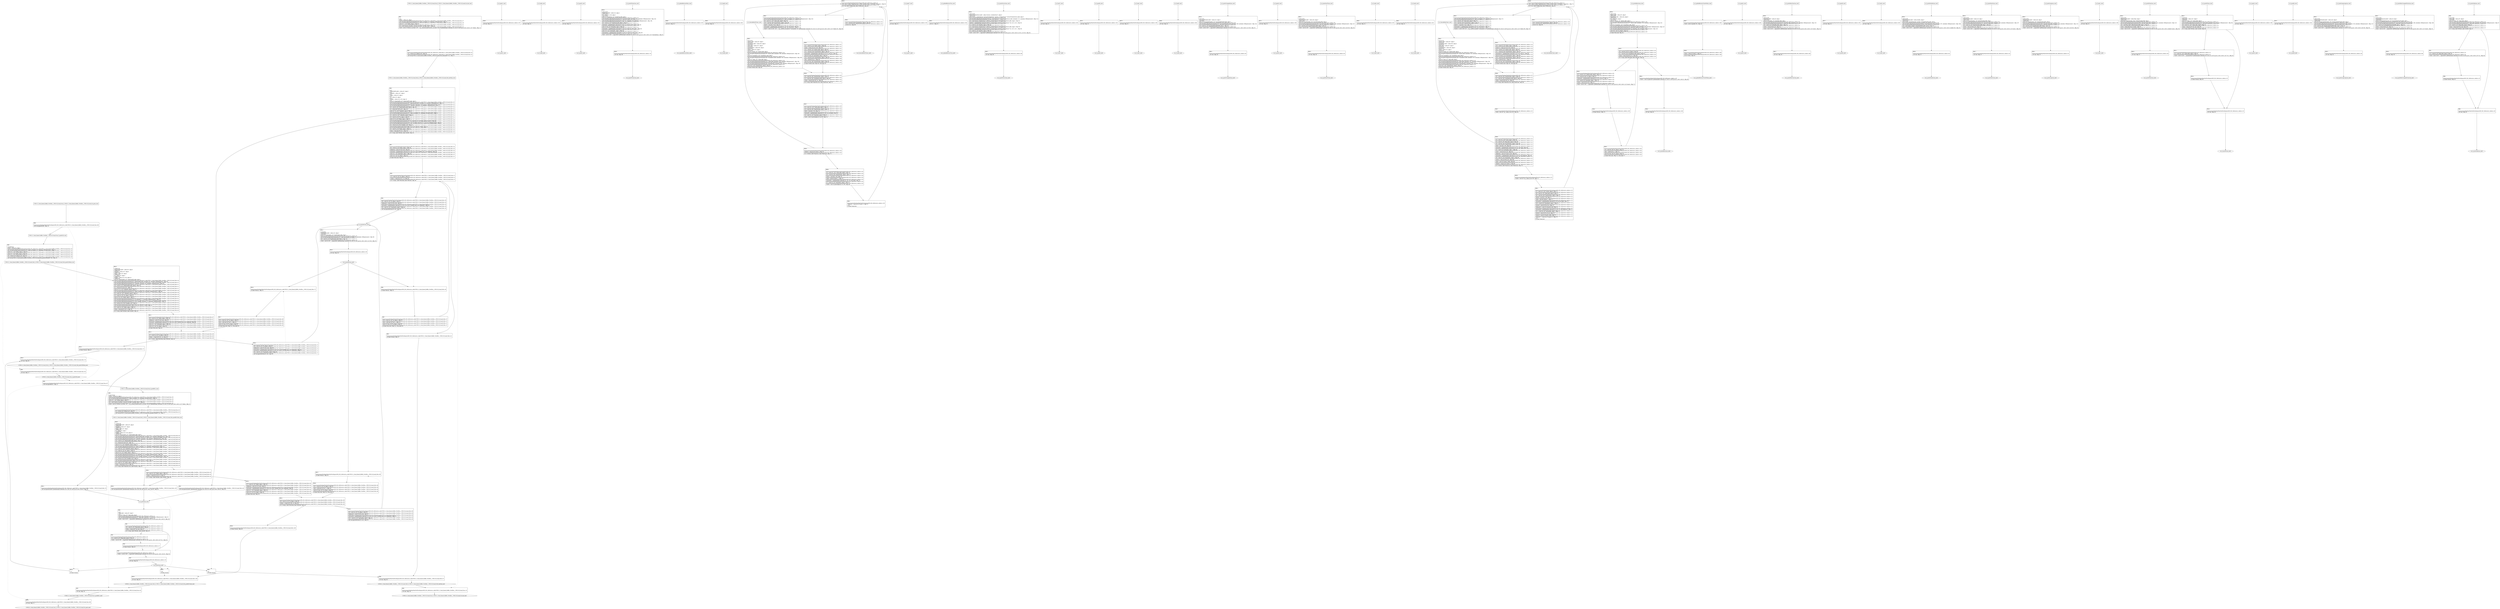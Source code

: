 digraph "icfg graph" {
BBCWE121_Stack_Based_Buffer_Overflow__CWE129_fscanf_64b_ll_CWE121_Stack_Based_Buffer_Overflow__CWE129_fscanf_64b_badSink_end [label="{CWE121_Stack_Based_Buffer_Overflow__CWE129_fscanf_64b_ll_CWE121_Stack_Based_Buffer_Overflow__CWE129_fscanf_64b_badSink_end}"];
BBio_ll_good1_end [label="{io_ll_good1_end}"];
BBio_ll_bad6_end [label="{io_ll_bad6_end}"];
BBio_ll_good5_end [label="{io_ll_good5_end}"];
BBio_ll_printWcharLine_end [label="{io_ll_printWcharLine_end}"];
BBio_ll_globalReturnsFalse_end [label="{io_ll_globalReturnsFalse_end}"];
BBio_ll_bad8_end [label="{io_ll_bad8_end}"];
BBio_ll_decodeHexWChars_end [label="{io_ll_decodeHexWChars_end}"];
BBio_ll_good7_end [label="{io_ll_good7_end}"];
BBio_ll_globalReturnsTrue_end [label="{io_ll_globalReturnsTrue_end}"];
BBio_ll_printStructLine_end [label="{io_ll_printStructLine_end}"];
BBio_ll_bad7_end [label="{io_ll_bad7_end}"];
BBio_ll_good6_end [label="{io_ll_good6_end}"];
BBio_ll_bad2_end [label="{io_ll_bad2_end}"];
BBio_ll_bad9_end [label="{io_ll_bad9_end}"];
BBio_ll_printUnsignedLine_end [label="{io_ll_printUnsignedLine_end}"];
BBio_ll_good4_end [label="{io_ll_good4_end}"];
BBio_ll_printSizeTLine_end [label="{io_ll_printSizeTLine_end}"];
BBio_ll_bad5_end [label="{io_ll_bad5_end}"];
BBCWE121_Stack_Based_Buffer_Overflow__CWE129_fscanf_64a_ll_goodG2B_end [label="{CWE121_Stack_Based_Buffer_Overflow__CWE129_fscanf_64a_ll_goodG2B_end}"];
BBio_ll_printLine_end [label="{io_ll_printLine_end}"];
BBCWE121_Stack_Based_Buffer_Overflow__CWE129_fscanf_64b_ll_CWE121_Stack_Based_Buffer_Overflow__CWE129_fscanf_64b_goodB2GSink_end [label="{CWE121_Stack_Based_Buffer_Overflow__CWE129_fscanf_64b_ll_CWE121_Stack_Based_Buffer_Overflow__CWE129_fscanf_64b_goodB2GSink_end}"];
BBCWE121_Stack_Based_Buffer_Overflow__CWE129_fscanf_64a_ll_CWE121_Stack_Based_Buffer_Overflow__CWE129_fscanf_64_bad_end [label="{CWE121_Stack_Based_Buffer_Overflow__CWE129_fscanf_64a_ll_CWE121_Stack_Based_Buffer_Overflow__CWE129_fscanf_64_bad_end}"];
BBio_ll_bad4_end [label="{io_ll_bad4_end}"];
BBio_ll_decodeHexChars_end [label="{io_ll_decodeHexChars_end}"];
BBCWE121_Stack_Based_Buffer_Overflow__CWE129_fscanf_64a_ll_CWE121_Stack_Based_Buffer_Overflow__CWE129_fscanf_64_good_end [label="{CWE121_Stack_Based_Buffer_Overflow__CWE129_fscanf_64a_ll_CWE121_Stack_Based_Buffer_Overflow__CWE129_fscanf_64_good_end}"];
BBio_ll_printBytesLine_end [label="{io_ll_printBytesLine_end}"];
BBio_ll_globalReturnsTrueOrFalse_end [label="{io_ll_globalReturnsTrueOrFalse_end}"];
BBio_ll_good3_end [label="{io_ll_good3_end}"];
BBCWE121_Stack_Based_Buffer_Overflow__CWE129_fscanf_64b_ll_CWE121_Stack_Based_Buffer_Overflow__CWE129_fscanf_64b_goodG2BSink_end [label="{CWE121_Stack_Based_Buffer_Overflow__CWE129_fscanf_64b_ll_CWE121_Stack_Based_Buffer_Overflow__CWE129_fscanf_64b_goodG2BSink_end}"];
BBio_ll_printHexCharLine_end [label="{io_ll_printHexCharLine_end}"];
BBio_ll_good9_end [label="{io_ll_good9_end}"];
BBio_ll_bad3_end [label="{io_ll_bad3_end}"];
BBio_ll_printDoubleLine_end [label="{io_ll_printDoubleLine_end}"];
BBio_ll_printShortLine_end [label="{io_ll_printShortLine_end}"];
BBio_ll_printLongLine_end [label="{io_ll_printLongLine_end}"];
BBio_ll_bad1_end [label="{io_ll_bad1_end}"];
BBio_ll_printFloatLine_end [label="{io_ll_printFloatLine_end}"];
BBio_ll_printWLine_end [label="{io_ll_printWLine_end}"];
BBio_ll_good2_end [label="{io_ll_good2_end}"];
BBio_ll_printIntLine_end [label="{io_ll_printIntLine_end}"];
BBio_ll_good8_end [label="{io_ll_good8_end}"];
BBio_ll_printLongLongLine_end [label="{io_ll_printLongLongLine_end}"];
BBCWE121_Stack_Based_Buffer_Overflow__CWE129_fscanf_64a_ll_goodB2G_end [label="{CWE121_Stack_Based_Buffer_Overflow__CWE129_fscanf_64a_ll_goodB2G_end}"];
BBio_ll_printHexUnsignedCharLine_end [label="{io_ll_printHexUnsignedCharLine_end}"];
BBio_ll_printSinkLine_end [label="{io_ll_printSinkLine_end}"];
BBCWE121_Stack_Based_Buffer_Overflow__CWE129_fscanf_64b_ll_CWE121_Stack_Based_Buffer_Overflow__CWE129_fscanf_64b_badSink_start [label="{CWE121_Stack_Based_Buffer_Overflow__CWE129_fscanf_64b_ll_CWE121_Stack_Based_Buffer_Overflow__CWE129_fscanf_64b_badSink_start}", shape=record];
CWE121_Stack_Based_Buffer_Overflow__CWE129_fscanf_64b_ll_CWE121_Stack_Based_Buffer_Overflow__CWE129_fscanf_64b_badSinkBB0 [label="{BB0:\l\l/:415\l
  %dataVoidPtr.addr = alloca i8*, align 8\l
/:415\l
  %dataPtr = alloca i32*, align 8\l
/:415\l
  %data = alloca i32, align 4\l
/:415\l
  %i = alloca i32, align 4\l
/:415\l
  %buffer = alloca [10 x i32], align 16\l
/:415\l
  store i8* %dataVoidPtr, i8** %dataVoidPtr.addr, align 8\l
/home/raoxue/Desktop/MemVerif/workspace/000_062_648/source_code/CWE121_Stack_Based_Buffer_Overflow__CWE129_fscanf_64b.c:22\l
  call void @llvm.dbg.declare(metadata i8** %dataVoidPtr.addr, metadata !14, metadata !DIExpression()), !dbg !15\l
/home/raoxue/Desktop/MemVerif/workspace/000_062_648/source_code/CWE121_Stack_Based_Buffer_Overflow__CWE129_fscanf_64b.c:25\l
  call void @llvm.dbg.declare(metadata i32** %dataPtr, metadata !16, metadata !DIExpression()), !dbg !17\l
/home/raoxue/Desktop/MemVerif/workspace/000_062_648/source_code/CWE121_Stack_Based_Buffer_Overflow__CWE129_fscanf_64b.c:25\l
  %0 = load i8*, i8** %dataVoidPtr.addr, align 8, !dbg !18\l
/home/raoxue/Desktop/MemVerif/workspace/000_062_648/source_code/CWE121_Stack_Based_Buffer_Overflow__CWE129_fscanf_64b.c:25\l
  %1 = bitcast i8* %0 to i32*, !dbg !19\l
/home/raoxue/Desktop/MemVerif/workspace/000_062_648/source_code/CWE121_Stack_Based_Buffer_Overflow__CWE129_fscanf_64b.c:25\l
  store i32* %1, i32** %dataPtr, align 8, !dbg !17\l
/home/raoxue/Desktop/MemVerif/workspace/000_062_648/source_code/CWE121_Stack_Based_Buffer_Overflow__CWE129_fscanf_64b.c:27\l
  call void @llvm.dbg.declare(metadata i32* %data, metadata !20, metadata !DIExpression()), !dbg !21\l
/home/raoxue/Desktop/MemVerif/workspace/000_062_648/source_code/CWE121_Stack_Based_Buffer_Overflow__CWE129_fscanf_64b.c:27\l
  %2 = load i32*, i32** %dataPtr, align 8, !dbg !22\l
/home/raoxue/Desktop/MemVerif/workspace/000_062_648/source_code/CWE121_Stack_Based_Buffer_Overflow__CWE129_fscanf_64b.c:27\l
  %3 = load i32, i32* %2, align 4, !dbg !23\l
/home/raoxue/Desktop/MemVerif/workspace/000_062_648/source_code/CWE121_Stack_Based_Buffer_Overflow__CWE129_fscanf_64b.c:27\l
  store i32 %3, i32* %data, align 4, !dbg !21\l
/home/raoxue/Desktop/MemVerif/workspace/000_062_648/source_code/CWE121_Stack_Based_Buffer_Overflow__CWE129_fscanf_64b.c:29\l
  call void @llvm.dbg.declare(metadata i32* %i, metadata !24, metadata !DIExpression()), !dbg !26\l
/home/raoxue/Desktop/MemVerif/workspace/000_062_648/source_code/CWE121_Stack_Based_Buffer_Overflow__CWE129_fscanf_64b.c:30\l
  call void @llvm.dbg.declare(metadata [10 x i32]* %buffer, metadata !27, metadata !DIExpression()), !dbg !31\l
/home/raoxue/Desktop/MemVerif/workspace/000_062_648/source_code/CWE121_Stack_Based_Buffer_Overflow__CWE129_fscanf_64b.c:30\l
  %4 = bitcast [10 x i32]* %buffer to i8*, !dbg !31\l
/home/raoxue/Desktop/MemVerif/workspace/000_062_648/source_code/CWE121_Stack_Based_Buffer_Overflow__CWE129_fscanf_64b.c:30\l
  call void @llvm.memset.p0i8.i64(i8* align 16 %4, i8 0, i64 40, i1 false), !dbg !31\l
/home/raoxue/Desktop/MemVerif/workspace/000_062_648/source_code/CWE121_Stack_Based_Buffer_Overflow__CWE129_fscanf_64b.c:33\l
  %5 = load i32, i32* %data, align 4, !dbg !32\l
/home/raoxue/Desktop/MemVerif/workspace/000_062_648/source_code/CWE121_Stack_Based_Buffer_Overflow__CWE129_fscanf_64b.c:33\l
  %cmp = icmp sge i32 %5, 0, !dbg !34\l
/home/raoxue/Desktop/MemVerif/workspace/000_062_648/source_code/CWE121_Stack_Based_Buffer_Overflow__CWE129_fscanf_64b.c:33\l
  br i1 %cmp, label %if.then, label %if.else, !dbg !35\l
}", shape=record];
CWE121_Stack_Based_Buffer_Overflow__CWE129_fscanf_64b_ll_CWE121_Stack_Based_Buffer_Overflow__CWE129_fscanf_64b_badSinkBB1 [label="{BB1:\l\l/home/raoxue/Desktop/MemVerif/workspace/000_062_648/source_code/CWE121_Stack_Based_Buffer_Overflow__CWE129_fscanf_64b.c:35\l
  %6 = load i32, i32* %data, align 4, !dbg !36\l
/home/raoxue/Desktop/MemVerif/workspace/000_062_648/source_code/CWE121_Stack_Based_Buffer_Overflow__CWE129_fscanf_64b.c:35\l
  %idxprom = sext i32 %6 to i64, !dbg !38\l
/home/raoxue/Desktop/MemVerif/workspace/000_062_648/source_code/CWE121_Stack_Based_Buffer_Overflow__CWE129_fscanf_64b.c:35\l
  %arrayidx = getelementptr inbounds [10 x i32], [10 x i32]* %buffer, i64 0, i64 %idxprom, !dbg !38\l
/home/raoxue/Desktop/MemVerif/workspace/000_062_648/source_code/CWE121_Stack_Based_Buffer_Overflow__CWE129_fscanf_64b.c:35\l
  store i32 1, i32* %arrayidx, align 4, !dbg !39\l
/home/raoxue/Desktop/MemVerif/workspace/000_062_648/source_code/CWE121_Stack_Based_Buffer_Overflow__CWE129_fscanf_64b.c:37\l
  store i32 0, i32* %i, align 4, !dbg !40\l
/home/raoxue/Desktop/MemVerif/workspace/000_062_648/source_code/CWE121_Stack_Based_Buffer_Overflow__CWE129_fscanf_64b.c:37\l
  br label %for.cond, !dbg !42\l
}", shape=record];
CWE121_Stack_Based_Buffer_Overflow__CWE129_fscanf_64b_ll_CWE121_Stack_Based_Buffer_Overflow__CWE129_fscanf_64b_badSinkBB3 [label="{BB3:\l\l/home/raoxue/Desktop/MemVerif/workspace/000_062_648/source_code/CWE121_Stack_Based_Buffer_Overflow__CWE129_fscanf_64b.c:37\l
  %7 = load i32, i32* %i, align 4, !dbg !43\l
/home/raoxue/Desktop/MemVerif/workspace/000_062_648/source_code/CWE121_Stack_Based_Buffer_Overflow__CWE129_fscanf_64b.c:37\l
  %cmp1 = icmp slt i32 %7, 10, !dbg !45\l
/home/raoxue/Desktop/MemVerif/workspace/000_062_648/source_code/CWE121_Stack_Based_Buffer_Overflow__CWE129_fscanf_64b.c:37\l
  br i1 %cmp1, label %for.body, label %for.end, !dbg !46\l
}", shape=record];
CWE121_Stack_Based_Buffer_Overflow__CWE129_fscanf_64b_ll_CWE121_Stack_Based_Buffer_Overflow__CWE129_fscanf_64b_badSinkBB4 [label="{BB4:\l\l/home/raoxue/Desktop/MemVerif/workspace/000_062_648/source_code/CWE121_Stack_Based_Buffer_Overflow__CWE129_fscanf_64b.c:39\l
  %8 = load i32, i32* %i, align 4, !dbg !47\l
/home/raoxue/Desktop/MemVerif/workspace/000_062_648/source_code/CWE121_Stack_Based_Buffer_Overflow__CWE129_fscanf_64b.c:39\l
  %idxprom2 = sext i32 %8 to i64, !dbg !49\l
/home/raoxue/Desktop/MemVerif/workspace/000_062_648/source_code/CWE121_Stack_Based_Buffer_Overflow__CWE129_fscanf_64b.c:39\l
  %arrayidx3 = getelementptr inbounds [10 x i32], [10 x i32]* %buffer, i64 0, i64 %idxprom2, !dbg !49\l
/home/raoxue/Desktop/MemVerif/workspace/000_062_648/source_code/CWE121_Stack_Based_Buffer_Overflow__CWE129_fscanf_64b.c:39\l
  %9 = load i32, i32* %arrayidx3, align 4, !dbg !49\l
/home/raoxue/Desktop/MemVerif/workspace/000_062_648/source_code/CWE121_Stack_Based_Buffer_Overflow__CWE129_fscanf_64b.c:39\l
  call void @printIntLine(i32 %9), !dbg !50\l
}", shape=record];
CWE121_Stack_Based_Buffer_Overflow__CWE129_fscanf_64b_ll_CWE121_Stack_Based_Buffer_Overflow__CWE129_fscanf_64b_badSinkBB4 [label="{BB4:\l\l/home/raoxue/Desktop/MemVerif/workspace/000_062_648/source_code/CWE121_Stack_Based_Buffer_Overflow__CWE129_fscanf_64b.c:39\l
  %8 = load i32, i32* %i, align 4, !dbg !47\l
/home/raoxue/Desktop/MemVerif/workspace/000_062_648/source_code/CWE121_Stack_Based_Buffer_Overflow__CWE129_fscanf_64b.c:39\l
  %idxprom2 = sext i32 %8 to i64, !dbg !49\l
/home/raoxue/Desktop/MemVerif/workspace/000_062_648/source_code/CWE121_Stack_Based_Buffer_Overflow__CWE129_fscanf_64b.c:39\l
  %arrayidx3 = getelementptr inbounds [10 x i32], [10 x i32]* %buffer, i64 0, i64 %idxprom2, !dbg !49\l
/home/raoxue/Desktop/MemVerif/workspace/000_062_648/source_code/CWE121_Stack_Based_Buffer_Overflow__CWE129_fscanf_64b.c:39\l
  %9 = load i32, i32* %arrayidx3, align 4, !dbg !49\l
/home/raoxue/Desktop/MemVerif/workspace/000_062_648/source_code/CWE121_Stack_Based_Buffer_Overflow__CWE129_fscanf_64b.c:39\l
  call void @printIntLine(i32 %9), !dbg !50\l
}", shape=record];
CWE121_Stack_Based_Buffer_Overflow__CWE129_fscanf_64b_ll_CWE121_Stack_Based_Buffer_Overflow__CWE129_fscanf_64b_badSinkBB6 [label="{BB6:\l\l/home/raoxue/Desktop/MemVerif/workspace/000_062_648/source_code/CWE121_Stack_Based_Buffer_Overflow__CWE129_fscanf_64b.c:40\l
  br label %for.inc, !dbg !51\l
}", shape=record];
CWE121_Stack_Based_Buffer_Overflow__CWE129_fscanf_64b_ll_CWE121_Stack_Based_Buffer_Overflow__CWE129_fscanf_64b_badSinkBB7 [label="{BB7:\l\l/home/raoxue/Desktop/MemVerif/workspace/000_062_648/source_code/CWE121_Stack_Based_Buffer_Overflow__CWE129_fscanf_64b.c:37\l
  %10 = load i32, i32* %i, align 4, !dbg !52\l
/home/raoxue/Desktop/MemVerif/workspace/000_062_648/source_code/CWE121_Stack_Based_Buffer_Overflow__CWE129_fscanf_64b.c:37\l
  %inc = add nsw i32 %10, 1, !dbg !52\l
/home/raoxue/Desktop/MemVerif/workspace/000_062_648/source_code/CWE121_Stack_Based_Buffer_Overflow__CWE129_fscanf_64b.c:37\l
  store i32 %inc, i32* %i, align 4, !dbg !52\l
/home/raoxue/Desktop/MemVerif/workspace/000_062_648/source_code/CWE121_Stack_Based_Buffer_Overflow__CWE129_fscanf_64b.c:37\l
  br label %for.cond, !dbg !53, !llvm.loop !54\l
}", shape=record];
CWE121_Stack_Based_Buffer_Overflow__CWE129_fscanf_64b_ll_CWE121_Stack_Based_Buffer_Overflow__CWE129_fscanf_64b_badSinkBB5 [label="{BB5:\l\l/home/raoxue/Desktop/MemVerif/workspace/000_062_648/source_code/CWE121_Stack_Based_Buffer_Overflow__CWE129_fscanf_64b.c:41\l
  br label %if.end, !dbg !57\l
}", shape=record];
CWE121_Stack_Based_Buffer_Overflow__CWE129_fscanf_64b_ll_CWE121_Stack_Based_Buffer_Overflow__CWE129_fscanf_64b_badSinkBB2 [label="{BB2:\l\l/home/raoxue/Desktop/MemVerif/workspace/000_062_648/source_code/CWE121_Stack_Based_Buffer_Overflow__CWE129_fscanf_64b.c:44\l
  call void @printLine(i8* getelementptr inbounds ([32 x i8], [32 x i8]* @.str, i64 0, i64 0)), !dbg !58\l
}", shape=record];
CWE121_Stack_Based_Buffer_Overflow__CWE129_fscanf_64b_ll_CWE121_Stack_Based_Buffer_Overflow__CWE129_fscanf_64b_badSinkBB2 [label="{BB2:\l\l/home/raoxue/Desktop/MemVerif/workspace/000_062_648/source_code/CWE121_Stack_Based_Buffer_Overflow__CWE129_fscanf_64b.c:44\l
  call void @printLine(i8* getelementptr inbounds ([32 x i8], [32 x i8]* @.str, i64 0, i64 0)), !dbg !58\l
}", shape=record];
CWE121_Stack_Based_Buffer_Overflow__CWE129_fscanf_64b_ll_CWE121_Stack_Based_Buffer_Overflow__CWE129_fscanf_64b_badSinkBB9 [label="{BB9:\l\l/:44\l
  br label %if.end\l
}", shape=record];
CWE121_Stack_Based_Buffer_Overflow__CWE129_fscanf_64b_ll_CWE121_Stack_Based_Buffer_Overflow__CWE129_fscanf_64b_badSinkBB8 [label="{BB8:\l\l/home/raoxue/Desktop/MemVerif/workspace/000_062_648/source_code/CWE121_Stack_Based_Buffer_Overflow__CWE129_fscanf_64b.c:47\l
  ret void, !dbg !60\l
}", shape=record];
BBio_ll_good1_start [label="{io_ll_good1_start}", shape=record];
io_ll_good1BB69 [label="{BB69:\l\l/home/raoxue/Desktop/MemVerif/workspace/000_062_648/source_code/io.c:187\l
  ret void, !dbg !52\l
}", shape=record];
BBio_ll_bad6_start [label="{io_ll_bad6_start}", shape=record];
io_ll_bad6BB83 [label="{BB83:\l\l/home/raoxue/Desktop/MemVerif/workspace/000_062_648/source_code/io.c:203\l
  ret void, !dbg !52\l
}", shape=record];
BBio_ll_good5_start [label="{io_ll_good5_start}", shape=record];
io_ll_good5BB73 [label="{BB73:\l\l/home/raoxue/Desktop/MemVerif/workspace/000_062_648/source_code/io.c:191\l
  ret void, !dbg !52\l
}", shape=record];
BBio_ll_printWcharLine_start [label="{io_ll_printWcharLine_start}", shape=record];
io_ll_printWcharLineBB28 [label="{BB28:\l\l/:468231936\l
  %wideChar.addr = alloca i32, align 4\l
/:468231936\l
  %s = alloca [2 x i32], align 4\l
/:468231936\l
  store i32 %wideChar, i32* %wideChar.addr, align 4\l
/home/raoxue/Desktop/MemVerif/workspace/000_062_648/source_code/io.c:70\l
  call void @llvm.dbg.declare(metadata i32* %wideChar.addr, metadata !162, metadata !DIExpression()), !dbg !163\l
/home/raoxue/Desktop/MemVerif/workspace/000_062_648/source_code/io.c:74\l
  call void @llvm.dbg.declare(metadata [2 x i32]* %s, metadata !164, metadata !DIExpression()), !dbg !168\l
/home/raoxue/Desktop/MemVerif/workspace/000_062_648/source_code/io.c:75\l
  %0 = load i32, i32* %wideChar.addr, align 4, !dbg !61\l
/home/raoxue/Desktop/MemVerif/workspace/000_062_648/source_code/io.c:75\l
  %arrayidx = getelementptr inbounds [2 x i32], [2 x i32]* %s, i64 0, i64 0, !dbg !62\l
/home/raoxue/Desktop/MemVerif/workspace/000_062_648/source_code/io.c:75\l
  store i32 %0, i32* %arrayidx, align 4, !dbg !63\l
/home/raoxue/Desktop/MemVerif/workspace/000_062_648/source_code/io.c:76\l
  %arrayidx1 = getelementptr inbounds [2 x i32], [2 x i32]* %s, i64 0, i64 1, !dbg !64\l
/home/raoxue/Desktop/MemVerif/workspace/000_062_648/source_code/io.c:76\l
  store i32 0, i32* %arrayidx1, align 4, !dbg !65\l
/home/raoxue/Desktop/MemVerif/workspace/000_062_648/source_code/io.c:77\l
  %arraydecay = getelementptr inbounds [2 x i32], [2 x i32]* %s, i64 0, i64 0, !dbg !66\l
/home/raoxue/Desktop/MemVerif/workspace/000_062_648/source_code/io.c:77\l
  %call = call i32 (i8*, ...) @printf(i8* getelementptr inbounds ([5 x i8], [5 x i8]* @.str.10, i64 0, i64 0), i32* %arraydecay), !dbg !67\l
}", shape=record];
io_ll_printWcharLineBB28 [label="{BB28:\l\l/:468231936\l
  %wideChar.addr = alloca i32, align 4\l
/:468231936\l
  %s = alloca [2 x i32], align 4\l
/:468231936\l
  store i32 %wideChar, i32* %wideChar.addr, align 4\l
/home/raoxue/Desktop/MemVerif/workspace/000_062_648/source_code/io.c:70\l
  call void @llvm.dbg.declare(metadata i32* %wideChar.addr, metadata !162, metadata !DIExpression()), !dbg !163\l
/home/raoxue/Desktop/MemVerif/workspace/000_062_648/source_code/io.c:74\l
  call void @llvm.dbg.declare(metadata [2 x i32]* %s, metadata !164, metadata !DIExpression()), !dbg !168\l
/home/raoxue/Desktop/MemVerif/workspace/000_062_648/source_code/io.c:75\l
  %0 = load i32, i32* %wideChar.addr, align 4, !dbg !61\l
/home/raoxue/Desktop/MemVerif/workspace/000_062_648/source_code/io.c:75\l
  %arrayidx = getelementptr inbounds [2 x i32], [2 x i32]* %s, i64 0, i64 0, !dbg !62\l
/home/raoxue/Desktop/MemVerif/workspace/000_062_648/source_code/io.c:75\l
  store i32 %0, i32* %arrayidx, align 4, !dbg !63\l
/home/raoxue/Desktop/MemVerif/workspace/000_062_648/source_code/io.c:76\l
  %arrayidx1 = getelementptr inbounds [2 x i32], [2 x i32]* %s, i64 0, i64 1, !dbg !64\l
/home/raoxue/Desktop/MemVerif/workspace/000_062_648/source_code/io.c:76\l
  store i32 0, i32* %arrayidx1, align 4, !dbg !65\l
/home/raoxue/Desktop/MemVerif/workspace/000_062_648/source_code/io.c:77\l
  %arraydecay = getelementptr inbounds [2 x i32], [2 x i32]* %s, i64 0, i64 0, !dbg !66\l
/home/raoxue/Desktop/MemVerif/workspace/000_062_648/source_code/io.c:77\l
  %call = call i32 (i8*, ...) @printf(i8* getelementptr inbounds ([5 x i8], [5 x i8]* @.str.10, i64 0, i64 0), i32* %arraydecay), !dbg !67\l
}", shape=record];
io_ll_printWcharLineBB29 [label="{BB29:\l\l/home/raoxue/Desktop/MemVerif/workspace/000_062_648/source_code/io.c:78\l
  ret void, !dbg !68\l
}", shape=record];
BBio_ll_globalReturnsFalse_start [label="{io_ll_globalReturnsFalse_start}", shape=record];
io_ll_globalReturnsFalseBB66 [label="{BB66:\l\l/home/raoxue/Desktop/MemVerif/workspace/000_062_648/source_code/io.c:163\l
  ret i32 0, !dbg !52\l
}", shape=record];
BBio_ll_bad8_start [label="{io_ll_bad8_start}", shape=record];
io_ll_bad8BB85 [label="{BB85:\l\l/home/raoxue/Desktop/MemVerif/workspace/000_062_648/source_code/io.c:205\l
  ret void, !dbg !52\l
}", shape=record];
BBio_ll_decodeHexWChars_start [label="{io_ll_decodeHexWChars_start}", shape=record];
io_ll_decodeHexWCharsBB55 [label="{BB55:\l\l/:92510792\l
  %bytes.addr = alloca i8*, align 8\l
/:92510792\l
  %numBytes.addr = alloca i64, align 8\l
/:92510792\l
  %hex.addr = alloca i32*, align 8\l
/:92510792\l
  %numWritten = alloca i64, align 8\l
/:92510792\l
  %byte = alloca i32, align 4\l
/:92510792\l
  store i8* %bytes, i8** %bytes.addr, align 8\l
/home/raoxue/Desktop/MemVerif/workspace/000_062_648/source_code/io.c:135\l
  call void @llvm.dbg.declare(metadata i8** %bytes.addr, metadata !290, metadata !DIExpression()), !dbg !291\l
/:135\l
  store i64 %numBytes, i64* %numBytes.addr, align 8\l
/home/raoxue/Desktop/MemVerif/workspace/000_062_648/source_code/io.c:135\l
  call void @llvm.dbg.declare(metadata i64* %numBytes.addr, metadata !292, metadata !DIExpression()), !dbg !293\l
/:135\l
  store i32* %hex, i32** %hex.addr, align 8\l
/home/raoxue/Desktop/MemVerif/workspace/000_062_648/source_code/io.c:135\l
  call void @llvm.dbg.declare(metadata i32** %hex.addr, metadata !294, metadata !DIExpression()), !dbg !295\l
/home/raoxue/Desktop/MemVerif/workspace/000_062_648/source_code/io.c:137\l
  call void @llvm.dbg.declare(metadata i64* %numWritten, metadata !296, metadata !DIExpression()), !dbg !297\l
/home/raoxue/Desktop/MemVerif/workspace/000_062_648/source_code/io.c:137\l
  store i64 0, i64* %numWritten, align 8, !dbg !65\l
/home/raoxue/Desktop/MemVerif/workspace/000_062_648/source_code/io.c:143\l
  br label %while.cond, !dbg !66\l
}", shape=record];
io_ll_decodeHexWCharsBB56 [label="{BB56:\l\l/home/raoxue/Desktop/MemVerif/workspace/000_062_648/source_code/io.c:143\l
  %0 = load i64, i64* %numWritten, align 8, !dbg !67\l
/home/raoxue/Desktop/MemVerif/workspace/000_062_648/source_code/io.c:143\l
  %1 = load i64, i64* %numBytes.addr, align 8, !dbg !68\l
/home/raoxue/Desktop/MemVerif/workspace/000_062_648/source_code/io.c:143\l
  %cmp = icmp ult i64 %0, %1, !dbg !69\l
/home/raoxue/Desktop/MemVerif/workspace/000_062_648/source_code/io.c:143\l
  br i1 %cmp, label %land.lhs.true, label %land.end, !dbg !70\l
}", shape=record];
io_ll_decodeHexWCharsBB57 [label="{BB57:\l\l/home/raoxue/Desktop/MemVerif/workspace/000_062_648/source_code/io.c:143\l
  %2 = load i32*, i32** %hex.addr, align 8, !dbg !71\l
/home/raoxue/Desktop/MemVerif/workspace/000_062_648/source_code/io.c:143\l
  %3 = load i64, i64* %numWritten, align 8, !dbg !72\l
/home/raoxue/Desktop/MemVerif/workspace/000_062_648/source_code/io.c:143\l
  %mul = mul i64 2, %3, !dbg !73\l
/home/raoxue/Desktop/MemVerif/workspace/000_062_648/source_code/io.c:143\l
  %arrayidx = getelementptr inbounds i32, i32* %2, i64 %mul, !dbg !71\l
/home/raoxue/Desktop/MemVerif/workspace/000_062_648/source_code/io.c:143\l
  %4 = load i32, i32* %arrayidx, align 4, !dbg !71\l
/home/raoxue/Desktop/MemVerif/workspace/000_062_648/source_code/io.c:143\l
  %call = call i32 @iswxdigit(i32 %4) #5, !dbg !74\l
}", shape=record];
io_ll_decodeHexWCharsBB57 [label="{BB57:\l\l/home/raoxue/Desktop/MemVerif/workspace/000_062_648/source_code/io.c:143\l
  %2 = load i32*, i32** %hex.addr, align 8, !dbg !71\l
/home/raoxue/Desktop/MemVerif/workspace/000_062_648/source_code/io.c:143\l
  %3 = load i64, i64* %numWritten, align 8, !dbg !72\l
/home/raoxue/Desktop/MemVerif/workspace/000_062_648/source_code/io.c:143\l
  %mul = mul i64 2, %3, !dbg !73\l
/home/raoxue/Desktop/MemVerif/workspace/000_062_648/source_code/io.c:143\l
  %arrayidx = getelementptr inbounds i32, i32* %2, i64 %mul, !dbg !71\l
/home/raoxue/Desktop/MemVerif/workspace/000_062_648/source_code/io.c:143\l
  %4 = load i32, i32* %arrayidx, align 4, !dbg !71\l
/home/raoxue/Desktop/MemVerif/workspace/000_062_648/source_code/io.c:143\l
  %call = call i32 @iswxdigit(i32 %4) #5, !dbg !74\l
}", shape=record];
io_ll_decodeHexWCharsBB59 [label="{BB59:\l\l/home/raoxue/Desktop/MemVerif/workspace/000_062_648/source_code/io.c:143\l
  %tobool = icmp ne i32 %call, 0, !dbg !74\l
/home/raoxue/Desktop/MemVerif/workspace/000_062_648/source_code/io.c:143\l
  br i1 %tobool, label %land.rhs, label %land.end, !dbg !75\l
}", shape=record];
io_ll_decodeHexWCharsBB60 [label="{BB60:\l\l/home/raoxue/Desktop/MemVerif/workspace/000_062_648/source_code/io.c:143\l
  %5 = load i32*, i32** %hex.addr, align 8, !dbg !76\l
/home/raoxue/Desktop/MemVerif/workspace/000_062_648/source_code/io.c:143\l
  %6 = load i64, i64* %numWritten, align 8, !dbg !77\l
/home/raoxue/Desktop/MemVerif/workspace/000_062_648/source_code/io.c:143\l
  %mul1 = mul i64 2, %6, !dbg !78\l
/home/raoxue/Desktop/MemVerif/workspace/000_062_648/source_code/io.c:143\l
  %add = add i64 %mul1, 1, !dbg !79\l
/home/raoxue/Desktop/MemVerif/workspace/000_062_648/source_code/io.c:143\l
  %arrayidx2 = getelementptr inbounds i32, i32* %5, i64 %add, !dbg !76\l
/home/raoxue/Desktop/MemVerif/workspace/000_062_648/source_code/io.c:143\l
  %7 = load i32, i32* %arrayidx2, align 4, !dbg !76\l
/home/raoxue/Desktop/MemVerif/workspace/000_062_648/source_code/io.c:143\l
  %call3 = call i32 @iswxdigit(i32 %7) #5, !dbg !80\l
}", shape=record];
io_ll_decodeHexWCharsBB60 [label="{BB60:\l\l/home/raoxue/Desktop/MemVerif/workspace/000_062_648/source_code/io.c:143\l
  %5 = load i32*, i32** %hex.addr, align 8, !dbg !76\l
/home/raoxue/Desktop/MemVerif/workspace/000_062_648/source_code/io.c:143\l
  %6 = load i64, i64* %numWritten, align 8, !dbg !77\l
/home/raoxue/Desktop/MemVerif/workspace/000_062_648/source_code/io.c:143\l
  %mul1 = mul i64 2, %6, !dbg !78\l
/home/raoxue/Desktop/MemVerif/workspace/000_062_648/source_code/io.c:143\l
  %add = add i64 %mul1, 1, !dbg !79\l
/home/raoxue/Desktop/MemVerif/workspace/000_062_648/source_code/io.c:143\l
  %arrayidx2 = getelementptr inbounds i32, i32* %5, i64 %add, !dbg !76\l
/home/raoxue/Desktop/MemVerif/workspace/000_062_648/source_code/io.c:143\l
  %7 = load i32, i32* %arrayidx2, align 4, !dbg !76\l
/home/raoxue/Desktop/MemVerif/workspace/000_062_648/source_code/io.c:143\l
  %call3 = call i32 @iswxdigit(i32 %7) #5, !dbg !80\l
}", shape=record];
io_ll_decodeHexWCharsBB61 [label="{BB61:\l\l/home/raoxue/Desktop/MemVerif/workspace/000_062_648/source_code/io.c:143\l
  %tobool4 = icmp ne i32 %call3, 0, !dbg !75\l
/:143\l
  br label %land.end\l
}", shape=record];
io_ll_decodeHexWCharsBB58 [label="{BB58:\l\l/home/raoxue/Desktop/MemVerif/workspace/000_062_648/source_code/io.c:0\l
  %8 = phi i1 [ false, %land.lhs.true ], [ false, %while.cond ], [ %tobool4, %land.rhs ], !dbg !81\l
/home/raoxue/Desktop/MemVerif/workspace/000_062_648/source_code/io.c:143\l
  br i1 %8, label %while.body, label %while.end, !dbg !66\l
}", shape=record];
io_ll_decodeHexWCharsBB62 [label="{BB62:\l\l/home/raoxue/Desktop/MemVerif/workspace/000_062_648/source_code/io.c:145\l
  call void @llvm.dbg.declare(metadata i32* %byte, metadata !314, metadata !DIExpression()), !dbg !316\l
/home/raoxue/Desktop/MemVerif/workspace/000_062_648/source_code/io.c:146\l
  %9 = load i32*, i32** %hex.addr, align 8, !dbg !85\l
/home/raoxue/Desktop/MemVerif/workspace/000_062_648/source_code/io.c:146\l
  %10 = load i64, i64* %numWritten, align 8, !dbg !86\l
/home/raoxue/Desktop/MemVerif/workspace/000_062_648/source_code/io.c:146\l
  %mul5 = mul i64 2, %10, !dbg !87\l
/home/raoxue/Desktop/MemVerif/workspace/000_062_648/source_code/io.c:146\l
  %arrayidx6 = getelementptr inbounds i32, i32* %9, i64 %mul5, !dbg !85\l
/home/raoxue/Desktop/MemVerif/workspace/000_062_648/source_code/io.c:146\l
  %call7 = call i32 (i32*, i32*, ...) @__isoc99_swscanf(i32* %arrayidx6, i32* getelementptr inbounds ([5 x i32], [5 x i32]* @.str.16, i64 0, i64 0), i32* %byte) #5, !dbg !88\l
}", shape=record];
io_ll_decodeHexWCharsBB62 [label="{BB62:\l\l/home/raoxue/Desktop/MemVerif/workspace/000_062_648/source_code/io.c:145\l
  call void @llvm.dbg.declare(metadata i32* %byte, metadata !314, metadata !DIExpression()), !dbg !316\l
/home/raoxue/Desktop/MemVerif/workspace/000_062_648/source_code/io.c:146\l
  %9 = load i32*, i32** %hex.addr, align 8, !dbg !85\l
/home/raoxue/Desktop/MemVerif/workspace/000_062_648/source_code/io.c:146\l
  %10 = load i64, i64* %numWritten, align 8, !dbg !86\l
/home/raoxue/Desktop/MemVerif/workspace/000_062_648/source_code/io.c:146\l
  %mul5 = mul i64 2, %10, !dbg !87\l
/home/raoxue/Desktop/MemVerif/workspace/000_062_648/source_code/io.c:146\l
  %arrayidx6 = getelementptr inbounds i32, i32* %9, i64 %mul5, !dbg !85\l
/home/raoxue/Desktop/MemVerif/workspace/000_062_648/source_code/io.c:146\l
  %call7 = call i32 (i32*, i32*, ...) @__isoc99_swscanf(i32* %arrayidx6, i32* getelementptr inbounds ([5 x i32], [5 x i32]* @.str.16, i64 0, i64 0), i32* %byte) #5, !dbg !88\l
}", shape=record];
io_ll_decodeHexWCharsBB64 [label="{BB64:\l\l/home/raoxue/Desktop/MemVerif/workspace/000_062_648/source_code/io.c:147\l
  %11 = load i32, i32* %byte, align 4, !dbg !89\l
/home/raoxue/Desktop/MemVerif/workspace/000_062_648/source_code/io.c:147\l
  %conv = trunc i32 %11 to i8, !dbg !90\l
/home/raoxue/Desktop/MemVerif/workspace/000_062_648/source_code/io.c:147\l
  %12 = load i8*, i8** %bytes.addr, align 8, !dbg !91\l
/home/raoxue/Desktop/MemVerif/workspace/000_062_648/source_code/io.c:147\l
  %13 = load i64, i64* %numWritten, align 8, !dbg !92\l
/home/raoxue/Desktop/MemVerif/workspace/000_062_648/source_code/io.c:147\l
  %arrayidx8 = getelementptr inbounds i8, i8* %12, i64 %13, !dbg !91\l
/home/raoxue/Desktop/MemVerif/workspace/000_062_648/source_code/io.c:147\l
  store i8 %conv, i8* %arrayidx8, align 1, !dbg !93\l
/home/raoxue/Desktop/MemVerif/workspace/000_062_648/source_code/io.c:148\l
  %14 = load i64, i64* %numWritten, align 8, !dbg !94\l
/home/raoxue/Desktop/MemVerif/workspace/000_062_648/source_code/io.c:148\l
  %inc = add i64 %14, 1, !dbg !94\l
/home/raoxue/Desktop/MemVerif/workspace/000_062_648/source_code/io.c:148\l
  store i64 %inc, i64* %numWritten, align 8, !dbg !94\l
/home/raoxue/Desktop/MemVerif/workspace/000_062_648/source_code/io.c:143\l
  br label %while.cond, !dbg !66, !llvm.loop !95\l
}", shape=record];
io_ll_decodeHexWCharsBB63 [label="{BB63:\l\l/home/raoxue/Desktop/MemVerif/workspace/000_062_648/source_code/io.c:151\l
  %15 = load i64, i64* %numWritten, align 8, !dbg !98\l
/home/raoxue/Desktop/MemVerif/workspace/000_062_648/source_code/io.c:151\l
  ret i64 %15, !dbg !99\l
}", shape=record];
BBio_ll_good7_start [label="{io_ll_good7_start}", shape=record];
io_ll_good7BB75 [label="{BB75:\l\l/home/raoxue/Desktop/MemVerif/workspace/000_062_648/source_code/io.c:193\l
  ret void, !dbg !52\l
}", shape=record];
BBio_ll_globalReturnsTrue_start [label="{io_ll_globalReturnsTrue_start}", shape=record];
io_ll_globalReturnsTrueBB65 [label="{BB65:\l\l/home/raoxue/Desktop/MemVerif/workspace/000_062_648/source_code/io.c:158\l
  ret i32 1, !dbg !52\l
}", shape=record];
BBio_ll_printStructLine_start [label="{io_ll_printStructLine_start}", shape=record];
io_ll_printStructLineBB36 [label="{BB36:\l\l/:468231936\l
  %structTwoIntsStruct.addr = alloca %struct._twoIntsStruct*, align 8\l
/:468231936\l
  store %struct._twoIntsStruct* %structTwoIntsStruct, %struct._twoIntsStruct** %structTwoIntsStruct.addr, align 8\l
/home/raoxue/Desktop/MemVerif/workspace/000_062_648/source_code/io.c:95\l
  call void @llvm.dbg.declare(metadata %struct._twoIntsStruct** %structTwoIntsStruct.addr, metadata !212, metadata !DIExpression()), !dbg !213\l
/home/raoxue/Desktop/MemVerif/workspace/000_062_648/source_code/io.c:97\l
  %0 = load %struct._twoIntsStruct*, %struct._twoIntsStruct** %structTwoIntsStruct.addr, align 8, !dbg !61\l
/home/raoxue/Desktop/MemVerif/workspace/000_062_648/source_code/io.c:97\l
  %intOne = getelementptr inbounds %struct._twoIntsStruct, %struct._twoIntsStruct* %0, i32 0, i32 0, !dbg !62\l
/home/raoxue/Desktop/MemVerif/workspace/000_062_648/source_code/io.c:97\l
  %1 = load i32, i32* %intOne, align 4, !dbg !62\l
/home/raoxue/Desktop/MemVerif/workspace/000_062_648/source_code/io.c:97\l
  %2 = load %struct._twoIntsStruct*, %struct._twoIntsStruct** %structTwoIntsStruct.addr, align 8, !dbg !63\l
/home/raoxue/Desktop/MemVerif/workspace/000_062_648/source_code/io.c:97\l
  %intTwo = getelementptr inbounds %struct._twoIntsStruct, %struct._twoIntsStruct* %2, i32 0, i32 1, !dbg !64\l
/home/raoxue/Desktop/MemVerif/workspace/000_062_648/source_code/io.c:97\l
  %3 = load i32, i32* %intTwo, align 4, !dbg !64\l
/home/raoxue/Desktop/MemVerif/workspace/000_062_648/source_code/io.c:97\l
  %call = call i32 (i8*, ...) @printf(i8* getelementptr inbounds ([10 x i8], [10 x i8]* @.str.13, i64 0, i64 0), i32 %1, i32 %3), !dbg !65\l
}", shape=record];
io_ll_printStructLineBB36 [label="{BB36:\l\l/:468231936\l
  %structTwoIntsStruct.addr = alloca %struct._twoIntsStruct*, align 8\l
/:468231936\l
  store %struct._twoIntsStruct* %structTwoIntsStruct, %struct._twoIntsStruct** %structTwoIntsStruct.addr, align 8\l
/home/raoxue/Desktop/MemVerif/workspace/000_062_648/source_code/io.c:95\l
  call void @llvm.dbg.declare(metadata %struct._twoIntsStruct** %structTwoIntsStruct.addr, metadata !212, metadata !DIExpression()), !dbg !213\l
/home/raoxue/Desktop/MemVerif/workspace/000_062_648/source_code/io.c:97\l
  %0 = load %struct._twoIntsStruct*, %struct._twoIntsStruct** %structTwoIntsStruct.addr, align 8, !dbg !61\l
/home/raoxue/Desktop/MemVerif/workspace/000_062_648/source_code/io.c:97\l
  %intOne = getelementptr inbounds %struct._twoIntsStruct, %struct._twoIntsStruct* %0, i32 0, i32 0, !dbg !62\l
/home/raoxue/Desktop/MemVerif/workspace/000_062_648/source_code/io.c:97\l
  %1 = load i32, i32* %intOne, align 4, !dbg !62\l
/home/raoxue/Desktop/MemVerif/workspace/000_062_648/source_code/io.c:97\l
  %2 = load %struct._twoIntsStruct*, %struct._twoIntsStruct** %structTwoIntsStruct.addr, align 8, !dbg !63\l
/home/raoxue/Desktop/MemVerif/workspace/000_062_648/source_code/io.c:97\l
  %intTwo = getelementptr inbounds %struct._twoIntsStruct, %struct._twoIntsStruct* %2, i32 0, i32 1, !dbg !64\l
/home/raoxue/Desktop/MemVerif/workspace/000_062_648/source_code/io.c:97\l
  %3 = load i32, i32* %intTwo, align 4, !dbg !64\l
/home/raoxue/Desktop/MemVerif/workspace/000_062_648/source_code/io.c:97\l
  %call = call i32 (i8*, ...) @printf(i8* getelementptr inbounds ([10 x i8], [10 x i8]* @.str.13, i64 0, i64 0), i32 %1, i32 %3), !dbg !65\l
}", shape=record];
io_ll_printStructLineBB37 [label="{BB37:\l\l/home/raoxue/Desktop/MemVerif/workspace/000_062_648/source_code/io.c:98\l
  ret void, !dbg !66\l
}", shape=record];
BBio_ll_bad7_start [label="{io_ll_bad7_start}", shape=record];
io_ll_bad7BB84 [label="{BB84:\l\l/home/raoxue/Desktop/MemVerif/workspace/000_062_648/source_code/io.c:204\l
  ret void, !dbg !52\l
}", shape=record];
BBio_ll_good6_start [label="{io_ll_good6_start}", shape=record];
io_ll_good6BB74 [label="{BB74:\l\l/home/raoxue/Desktop/MemVerif/workspace/000_062_648/source_code/io.c:192\l
  ret void, !dbg !52\l
}", shape=record];
BBio_ll_bad2_start [label="{io_ll_bad2_start}", shape=record];
io_ll_bad2BB79 [label="{BB79:\l\l/home/raoxue/Desktop/MemVerif/workspace/000_062_648/source_code/io.c:199\l
  ret void, !dbg !52\l
}", shape=record];
BBio_ll_bad9_start [label="{io_ll_bad9_start}", shape=record];
io_ll_bad9BB86 [label="{BB86:\l\l/home/raoxue/Desktop/MemVerif/workspace/000_062_648/source_code/io.c:206\l
  ret void, !dbg !52\l
}", shape=record];
BBio_ll_printUnsignedLine_start [label="{io_ll_printUnsignedLine_start}", shape=record];
io_ll_printUnsignedLineBB30 [label="{BB30:\l\l/:92671832\l
  %unsignedNumber.addr = alloca i32, align 4\l
/:92671832\l
  store i32 %unsignedNumber, i32* %unsignedNumber.addr, align 4\l
/home/raoxue/Desktop/MemVerif/workspace/000_062_648/source_code/io.c:80\l
  call void @llvm.dbg.declare(metadata i32* %unsignedNumber.addr, metadata !180, metadata !DIExpression()), !dbg !181\l
/home/raoxue/Desktop/MemVerif/workspace/000_062_648/source_code/io.c:82\l
  %0 = load i32, i32* %unsignedNumber.addr, align 4, !dbg !54\l
/home/raoxue/Desktop/MemVerif/workspace/000_062_648/source_code/io.c:82\l
  %call = call i32 (i8*, ...) @printf(i8* getelementptr inbounds ([4 x i8], [4 x i8]* @.str.11, i64 0, i64 0), i32 %0), !dbg !55\l
}", shape=record];
io_ll_printUnsignedLineBB30 [label="{BB30:\l\l/:92671832\l
  %unsignedNumber.addr = alloca i32, align 4\l
/:92671832\l
  store i32 %unsignedNumber, i32* %unsignedNumber.addr, align 4\l
/home/raoxue/Desktop/MemVerif/workspace/000_062_648/source_code/io.c:80\l
  call void @llvm.dbg.declare(metadata i32* %unsignedNumber.addr, metadata !180, metadata !DIExpression()), !dbg !181\l
/home/raoxue/Desktop/MemVerif/workspace/000_062_648/source_code/io.c:82\l
  %0 = load i32, i32* %unsignedNumber.addr, align 4, !dbg !54\l
/home/raoxue/Desktop/MemVerif/workspace/000_062_648/source_code/io.c:82\l
  %call = call i32 (i8*, ...) @printf(i8* getelementptr inbounds ([4 x i8], [4 x i8]* @.str.11, i64 0, i64 0), i32 %0), !dbg !55\l
}", shape=record];
io_ll_printUnsignedLineBB31 [label="{BB31:\l\l/home/raoxue/Desktop/MemVerif/workspace/000_062_648/source_code/io.c:83\l
  ret void, !dbg !56\l
}", shape=record];
BBio_ll_good4_start [label="{io_ll_good4_start}", shape=record];
io_ll_good4BB72 [label="{BB72:\l\l/home/raoxue/Desktop/MemVerif/workspace/000_062_648/source_code/io.c:190\l
  ret void, !dbg !52\l
}", shape=record];
BBio_ll_printSizeTLine_start [label="{io_ll_printSizeTLine_start}", shape=record];
io_ll_printSizeTLineBB24 [label="{BB24:\l\l/:468231936\l
  %sizeTNumber.addr = alloca i64, align 8\l
/:468231936\l
  store i64 %sizeTNumber, i64* %sizeTNumber.addr, align 8\l
/home/raoxue/Desktop/MemVerif/workspace/000_062_648/source_code/io.c:60\l
  call void @llvm.dbg.declare(metadata i64* %sizeTNumber.addr, metadata !146, metadata !DIExpression()), !dbg !147\l
/home/raoxue/Desktop/MemVerif/workspace/000_062_648/source_code/io.c:62\l
  %0 = load i64, i64* %sizeTNumber.addr, align 8, !dbg !57\l
/home/raoxue/Desktop/MemVerif/workspace/000_062_648/source_code/io.c:62\l
  %call = call i32 (i8*, ...) @printf(i8* getelementptr inbounds ([5 x i8], [5 x i8]* @.str.8, i64 0, i64 0), i64 %0), !dbg !58\l
}", shape=record];
io_ll_printSizeTLineBB24 [label="{BB24:\l\l/:468231936\l
  %sizeTNumber.addr = alloca i64, align 8\l
/:468231936\l
  store i64 %sizeTNumber, i64* %sizeTNumber.addr, align 8\l
/home/raoxue/Desktop/MemVerif/workspace/000_062_648/source_code/io.c:60\l
  call void @llvm.dbg.declare(metadata i64* %sizeTNumber.addr, metadata !146, metadata !DIExpression()), !dbg !147\l
/home/raoxue/Desktop/MemVerif/workspace/000_062_648/source_code/io.c:62\l
  %0 = load i64, i64* %sizeTNumber.addr, align 8, !dbg !57\l
/home/raoxue/Desktop/MemVerif/workspace/000_062_648/source_code/io.c:62\l
  %call = call i32 (i8*, ...) @printf(i8* getelementptr inbounds ([5 x i8], [5 x i8]* @.str.8, i64 0, i64 0), i64 %0), !dbg !58\l
}", shape=record];
io_ll_printSizeTLineBB25 [label="{BB25:\l\l/home/raoxue/Desktop/MemVerif/workspace/000_062_648/source_code/io.c:63\l
  ret void, !dbg !59\l
}", shape=record];
BBio_ll_bad5_start [label="{io_ll_bad5_start}", shape=record];
io_ll_bad5BB82 [label="{BB82:\l\l/home/raoxue/Desktop/MemVerif/workspace/000_062_648/source_code/io.c:202\l
  ret void, !dbg !52\l
}", shape=record];
BBCWE121_Stack_Based_Buffer_Overflow__CWE129_fscanf_64a_ll_goodG2B_start [label="{CWE121_Stack_Based_Buffer_Overflow__CWE129_fscanf_64a_ll_goodG2B_start}", shape=record];
CWE121_Stack_Based_Buffer_Overflow__CWE129_fscanf_64a_ll_goodG2BBB3 [label="{BB3:\l\l/:3550663432\l
  %data = alloca i32, align 4\l
/home/raoxue/Desktop/MemVerif/workspace/000_062_648/source_code/CWE121_Stack_Based_Buffer_Overflow__CWE129_fscanf_64a.c:43\l
  call void @llvm.dbg.declare(metadata i32* %data, metadata !20, metadata !DIExpression()), !dbg !21\l
/home/raoxue/Desktop/MemVerif/workspace/000_062_648/source_code/CWE121_Stack_Based_Buffer_Overflow__CWE129_fscanf_64a.c:45\l
  store i32 -1, i32* %data, align 4, !dbg !13\l
/home/raoxue/Desktop/MemVerif/workspace/000_062_648/source_code/CWE121_Stack_Based_Buffer_Overflow__CWE129_fscanf_64a.c:48\l
  store i32 7, i32* %data, align 4, !dbg !14\l
/home/raoxue/Desktop/MemVerif/workspace/000_062_648/source_code/CWE121_Stack_Based_Buffer_Overflow__CWE129_fscanf_64a.c:49\l
  %0 = bitcast i32* %data to i8*, !dbg !15\l
/home/raoxue/Desktop/MemVerif/workspace/000_062_648/source_code/CWE121_Stack_Based_Buffer_Overflow__CWE129_fscanf_64a.c:49\l
  call void @CWE121_Stack_Based_Buffer_Overflow__CWE129_fscanf_64b_goodG2BSink(i8* %0), !dbg !16\l
}", shape=record];
CWE121_Stack_Based_Buffer_Overflow__CWE129_fscanf_64a_ll_goodG2BBB3 [label="{BB3:\l\l/:3550663432\l
  %data = alloca i32, align 4\l
/home/raoxue/Desktop/MemVerif/workspace/000_062_648/source_code/CWE121_Stack_Based_Buffer_Overflow__CWE129_fscanf_64a.c:43\l
  call void @llvm.dbg.declare(metadata i32* %data, metadata !20, metadata !DIExpression()), !dbg !21\l
/home/raoxue/Desktop/MemVerif/workspace/000_062_648/source_code/CWE121_Stack_Based_Buffer_Overflow__CWE129_fscanf_64a.c:45\l
  store i32 -1, i32* %data, align 4, !dbg !13\l
/home/raoxue/Desktop/MemVerif/workspace/000_062_648/source_code/CWE121_Stack_Based_Buffer_Overflow__CWE129_fscanf_64a.c:48\l
  store i32 7, i32* %data, align 4, !dbg !14\l
/home/raoxue/Desktop/MemVerif/workspace/000_062_648/source_code/CWE121_Stack_Based_Buffer_Overflow__CWE129_fscanf_64a.c:49\l
  %0 = bitcast i32* %data to i8*, !dbg !15\l
/home/raoxue/Desktop/MemVerif/workspace/000_062_648/source_code/CWE121_Stack_Based_Buffer_Overflow__CWE129_fscanf_64a.c:49\l
  call void @CWE121_Stack_Based_Buffer_Overflow__CWE129_fscanf_64b_goodG2BSink(i8* %0), !dbg !16\l
}", shape=record];
CWE121_Stack_Based_Buffer_Overflow__CWE129_fscanf_64a_ll_goodG2BBB4 [label="{BB4:\l\l/home/raoxue/Desktop/MemVerif/workspace/000_062_648/source_code/CWE121_Stack_Based_Buffer_Overflow__CWE129_fscanf_64a.c:50\l
  ret void, !dbg !17\l
}", shape=record];
BBio_ll_printLine_start [label="{io_ll_printLine_start}", shape=record];
io_ll_printLineBB0 [label="{BB0:\l\l/:415\l
  %line.addr = alloca i8*, align 8\l
/:415\l
  store i8* %line, i8** %line.addr, align 8\l
/home/raoxue/Desktop/MemVerif/workspace/000_062_648/source_code/io.c:11\l
  call void @llvm.dbg.declare(metadata i8** %line.addr, metadata !52, metadata !DIExpression()), !dbg !53\l
/home/raoxue/Desktop/MemVerif/workspace/000_062_648/source_code/io.c:13\l
  %call = call i32 (i8*, ...) @printf(i8* getelementptr inbounds ([9 x i8], [9 x i8]* @.str, i64 0, i64 0)), !dbg !54\l
}", shape=record];
io_ll_printLineBB0 [label="{BB0:\l\l/:415\l
  %line.addr = alloca i8*, align 8\l
/:415\l
  store i8* %line, i8** %line.addr, align 8\l
/home/raoxue/Desktop/MemVerif/workspace/000_062_648/source_code/io.c:11\l
  call void @llvm.dbg.declare(metadata i8** %line.addr, metadata !52, metadata !DIExpression()), !dbg !53\l
/home/raoxue/Desktop/MemVerif/workspace/000_062_648/source_code/io.c:13\l
  %call = call i32 (i8*, ...) @printf(i8* getelementptr inbounds ([9 x i8], [9 x i8]* @.str, i64 0, i64 0)), !dbg !54\l
}", shape=record];
io_ll_printLineBB1 [label="{BB1:\l\l/home/raoxue/Desktop/MemVerif/workspace/000_062_648/source_code/io.c:14\l
  %0 = load i8*, i8** %line.addr, align 8, !dbg !55\l
/home/raoxue/Desktop/MemVerif/workspace/000_062_648/source_code/io.c:14\l
  %cmp = icmp ne i8* %0, null, !dbg !57\l
/home/raoxue/Desktop/MemVerif/workspace/000_062_648/source_code/io.c:14\l
  br i1 %cmp, label %if.then, label %if.end, !dbg !58\l
}", shape=record];
io_ll_printLineBB2 [label="{BB2:\l\l/home/raoxue/Desktop/MemVerif/workspace/000_062_648/source_code/io.c:16\l
  %1 = load i8*, i8** %line.addr, align 8, !dbg !59\l
/home/raoxue/Desktop/MemVerif/workspace/000_062_648/source_code/io.c:16\l
  %call1 = call i32 (i8*, ...) @printf(i8* getelementptr inbounds ([4 x i8], [4 x i8]* @.str.1, i64 0, i64 0), i8* %1), !dbg !61\l
}", shape=record];
io_ll_printLineBB2 [label="{BB2:\l\l/home/raoxue/Desktop/MemVerif/workspace/000_062_648/source_code/io.c:16\l
  %1 = load i8*, i8** %line.addr, align 8, !dbg !59\l
/home/raoxue/Desktop/MemVerif/workspace/000_062_648/source_code/io.c:16\l
  %call1 = call i32 (i8*, ...) @printf(i8* getelementptr inbounds ([4 x i8], [4 x i8]* @.str.1, i64 0, i64 0), i8* %1), !dbg !61\l
}", shape=record];
io_ll_printLineBB4 [label="{BB4:\l\l/home/raoxue/Desktop/MemVerif/workspace/000_062_648/source_code/io.c:17\l
  br label %if.end, !dbg !62\l
}", shape=record];
io_ll_printLineBB3 [label="{BB3:\l\l/home/raoxue/Desktop/MemVerif/workspace/000_062_648/source_code/io.c:18\l
  %call2 = call i32 (i8*, ...) @printf(i8* getelementptr inbounds ([9 x i8], [9 x i8]* @.str.2, i64 0, i64 0)), !dbg !63\l
}", shape=record];
io_ll_printLineBB3 [label="{BB3:\l\l/home/raoxue/Desktop/MemVerif/workspace/000_062_648/source_code/io.c:18\l
  %call2 = call i32 (i8*, ...) @printf(i8* getelementptr inbounds ([9 x i8], [9 x i8]* @.str.2, i64 0, i64 0)), !dbg !63\l
}", shape=record];
io_ll_printLineBB5 [label="{BB5:\l\l/home/raoxue/Desktop/MemVerif/workspace/000_062_648/source_code/io.c:19\l
  ret void, !dbg !64\l
}", shape=record];
BBCWE121_Stack_Based_Buffer_Overflow__CWE129_fscanf_64b_ll_CWE121_Stack_Based_Buffer_Overflow__CWE129_fscanf_64b_goodB2GSink_start [label="{CWE121_Stack_Based_Buffer_Overflow__CWE129_fscanf_64b_ll_CWE121_Stack_Based_Buffer_Overflow__CWE129_fscanf_64b_goodB2GSink_start}", shape=record];
CWE121_Stack_Based_Buffer_Overflow__CWE129_fscanf_64b_ll_CWE121_Stack_Based_Buffer_Overflow__CWE129_fscanf_64b_goodB2GSinkBB20 [label="{BB20:\l\l/:108985208\l
  %dataVoidPtr.addr = alloca i8*, align 8\l
/:108985208\l
  %dataPtr = alloca i32*, align 8\l
/:108985208\l
  %data = alloca i32, align 4\l
/:108985208\l
  %i = alloca i32, align 4\l
/:108985208\l
  %buffer = alloca [10 x i32], align 16\l
/:108985208\l
  store i8* %dataVoidPtr, i8** %dataVoidPtr.addr, align 8\l
/home/raoxue/Desktop/MemVerif/workspace/000_062_648/source_code/CWE121_Stack_Based_Buffer_Overflow__CWE129_fscanf_64b.c:82\l
  call void @llvm.dbg.declare(metadata i8** %dataVoidPtr.addr, metadata !106, metadata !DIExpression()), !dbg !107\l
/home/raoxue/Desktop/MemVerif/workspace/000_062_648/source_code/CWE121_Stack_Based_Buffer_Overflow__CWE129_fscanf_64b.c:85\l
  call void @llvm.dbg.declare(metadata i32** %dataPtr, metadata !108, metadata !DIExpression()), !dbg !109\l
/home/raoxue/Desktop/MemVerif/workspace/000_062_648/source_code/CWE121_Stack_Based_Buffer_Overflow__CWE129_fscanf_64b.c:85\l
  %0 = load i8*, i8** %dataVoidPtr.addr, align 8, !dbg !18\l
/home/raoxue/Desktop/MemVerif/workspace/000_062_648/source_code/CWE121_Stack_Based_Buffer_Overflow__CWE129_fscanf_64b.c:85\l
  %1 = bitcast i8* %0 to i32*, !dbg !19\l
/home/raoxue/Desktop/MemVerif/workspace/000_062_648/source_code/CWE121_Stack_Based_Buffer_Overflow__CWE129_fscanf_64b.c:85\l
  store i32* %1, i32** %dataPtr, align 8, !dbg !17\l
/home/raoxue/Desktop/MemVerif/workspace/000_062_648/source_code/CWE121_Stack_Based_Buffer_Overflow__CWE129_fscanf_64b.c:87\l
  call void @llvm.dbg.declare(metadata i32* %data, metadata !112, metadata !DIExpression()), !dbg !113\l
/home/raoxue/Desktop/MemVerif/workspace/000_062_648/source_code/CWE121_Stack_Based_Buffer_Overflow__CWE129_fscanf_64b.c:87\l
  %2 = load i32*, i32** %dataPtr, align 8, !dbg !22\l
/home/raoxue/Desktop/MemVerif/workspace/000_062_648/source_code/CWE121_Stack_Based_Buffer_Overflow__CWE129_fscanf_64b.c:87\l
  %3 = load i32, i32* %2, align 4, !dbg !23\l
/home/raoxue/Desktop/MemVerif/workspace/000_062_648/source_code/CWE121_Stack_Based_Buffer_Overflow__CWE129_fscanf_64b.c:87\l
  store i32 %3, i32* %data, align 4, !dbg !21\l
/home/raoxue/Desktop/MemVerif/workspace/000_062_648/source_code/CWE121_Stack_Based_Buffer_Overflow__CWE129_fscanf_64b.c:89\l
  call void @llvm.dbg.declare(metadata i32* %i, metadata !116, metadata !DIExpression()), !dbg !118\l
/home/raoxue/Desktop/MemVerif/workspace/000_062_648/source_code/CWE121_Stack_Based_Buffer_Overflow__CWE129_fscanf_64b.c:90\l
  call void @llvm.dbg.declare(metadata [10 x i32]* %buffer, metadata !119, metadata !DIExpression()), !dbg !120\l
/home/raoxue/Desktop/MemVerif/workspace/000_062_648/source_code/CWE121_Stack_Based_Buffer_Overflow__CWE129_fscanf_64b.c:90\l
  %4 = bitcast [10 x i32]* %buffer to i8*, !dbg !31\l
/home/raoxue/Desktop/MemVerif/workspace/000_062_648/source_code/CWE121_Stack_Based_Buffer_Overflow__CWE129_fscanf_64b.c:90\l
  call void @llvm.memset.p0i8.i64(i8* align 16 %4, i8 0, i64 40, i1 false), !dbg !31\l
/home/raoxue/Desktop/MemVerif/workspace/000_062_648/source_code/CWE121_Stack_Based_Buffer_Overflow__CWE129_fscanf_64b.c:92\l
  %5 = load i32, i32* %data, align 4, !dbg !32\l
/home/raoxue/Desktop/MemVerif/workspace/000_062_648/source_code/CWE121_Stack_Based_Buffer_Overflow__CWE129_fscanf_64b.c:92\l
  %cmp = icmp sge i32 %5, 0, !dbg !34\l
/home/raoxue/Desktop/MemVerif/workspace/000_062_648/source_code/CWE121_Stack_Based_Buffer_Overflow__CWE129_fscanf_64b.c:92\l
  br i1 %cmp, label %land.lhs.true, label %if.else, !dbg !35\l
}", shape=record];
CWE121_Stack_Based_Buffer_Overflow__CWE129_fscanf_64b_ll_CWE121_Stack_Based_Buffer_Overflow__CWE129_fscanf_64b_goodB2GSinkBB21 [label="{BB21:\l\l/home/raoxue/Desktop/MemVerif/workspace/000_062_648/source_code/CWE121_Stack_Based_Buffer_Overflow__CWE129_fscanf_64b.c:92\l
  %6 = load i32, i32* %data, align 4, !dbg !36\l
/home/raoxue/Desktop/MemVerif/workspace/000_062_648/source_code/CWE121_Stack_Based_Buffer_Overflow__CWE129_fscanf_64b.c:92\l
  %cmp1 = icmp slt i32 %6, 10, !dbg !37\l
/home/raoxue/Desktop/MemVerif/workspace/000_062_648/source_code/CWE121_Stack_Based_Buffer_Overflow__CWE129_fscanf_64b.c:92\l
  br i1 %cmp1, label %if.then, label %if.else, !dbg !38\l
}", shape=record];
CWE121_Stack_Based_Buffer_Overflow__CWE129_fscanf_64b_ll_CWE121_Stack_Based_Buffer_Overflow__CWE129_fscanf_64b_goodB2GSinkBB23 [label="{BB23:\l\l/home/raoxue/Desktop/MemVerif/workspace/000_062_648/source_code/CWE121_Stack_Based_Buffer_Overflow__CWE129_fscanf_64b.c:94\l
  %7 = load i32, i32* %data, align 4, !dbg !39\l
/home/raoxue/Desktop/MemVerif/workspace/000_062_648/source_code/CWE121_Stack_Based_Buffer_Overflow__CWE129_fscanf_64b.c:94\l
  %idxprom = sext i32 %7 to i64, !dbg !41\l
/home/raoxue/Desktop/MemVerif/workspace/000_062_648/source_code/CWE121_Stack_Based_Buffer_Overflow__CWE129_fscanf_64b.c:94\l
  %arrayidx = getelementptr inbounds [10 x i32], [10 x i32]* %buffer, i64 0, i64 %idxprom, !dbg !41\l
/home/raoxue/Desktop/MemVerif/workspace/000_062_648/source_code/CWE121_Stack_Based_Buffer_Overflow__CWE129_fscanf_64b.c:94\l
  store i32 1, i32* %arrayidx, align 4, !dbg !42\l
/home/raoxue/Desktop/MemVerif/workspace/000_062_648/source_code/CWE121_Stack_Based_Buffer_Overflow__CWE129_fscanf_64b.c:96\l
  store i32 0, i32* %i, align 4, !dbg !43\l
/home/raoxue/Desktop/MemVerif/workspace/000_062_648/source_code/CWE121_Stack_Based_Buffer_Overflow__CWE129_fscanf_64b.c:96\l
  br label %for.cond, !dbg !45\l
}", shape=record];
CWE121_Stack_Based_Buffer_Overflow__CWE129_fscanf_64b_ll_CWE121_Stack_Based_Buffer_Overflow__CWE129_fscanf_64b_goodB2GSinkBB24 [label="{BB24:\l\l/home/raoxue/Desktop/MemVerif/workspace/000_062_648/source_code/CWE121_Stack_Based_Buffer_Overflow__CWE129_fscanf_64b.c:96\l
  %8 = load i32, i32* %i, align 4, !dbg !46\l
/home/raoxue/Desktop/MemVerif/workspace/000_062_648/source_code/CWE121_Stack_Based_Buffer_Overflow__CWE129_fscanf_64b.c:96\l
  %cmp2 = icmp slt i32 %8, 10, !dbg !48\l
/home/raoxue/Desktop/MemVerif/workspace/000_062_648/source_code/CWE121_Stack_Based_Buffer_Overflow__CWE129_fscanf_64b.c:96\l
  br i1 %cmp2, label %for.body, label %for.end, !dbg !49\l
}", shape=record];
CWE121_Stack_Based_Buffer_Overflow__CWE129_fscanf_64b_ll_CWE121_Stack_Based_Buffer_Overflow__CWE129_fscanf_64b_goodB2GSinkBB25 [label="{BB25:\l\l/home/raoxue/Desktop/MemVerif/workspace/000_062_648/source_code/CWE121_Stack_Based_Buffer_Overflow__CWE129_fscanf_64b.c:98\l
  %9 = load i32, i32* %i, align 4, !dbg !50\l
/home/raoxue/Desktop/MemVerif/workspace/000_062_648/source_code/CWE121_Stack_Based_Buffer_Overflow__CWE129_fscanf_64b.c:98\l
  %idxprom3 = sext i32 %9 to i64, !dbg !52\l
/home/raoxue/Desktop/MemVerif/workspace/000_062_648/source_code/CWE121_Stack_Based_Buffer_Overflow__CWE129_fscanf_64b.c:98\l
  %arrayidx4 = getelementptr inbounds [10 x i32], [10 x i32]* %buffer, i64 0, i64 %idxprom3, !dbg !52\l
/home/raoxue/Desktop/MemVerif/workspace/000_062_648/source_code/CWE121_Stack_Based_Buffer_Overflow__CWE129_fscanf_64b.c:98\l
  %10 = load i32, i32* %arrayidx4, align 4, !dbg !52\l
/home/raoxue/Desktop/MemVerif/workspace/000_062_648/source_code/CWE121_Stack_Based_Buffer_Overflow__CWE129_fscanf_64b.c:98\l
  call void @printIntLine(i32 %10), !dbg !53\l
}", shape=record];
CWE121_Stack_Based_Buffer_Overflow__CWE129_fscanf_64b_ll_CWE121_Stack_Based_Buffer_Overflow__CWE129_fscanf_64b_goodB2GSinkBB25 [label="{BB25:\l\l/home/raoxue/Desktop/MemVerif/workspace/000_062_648/source_code/CWE121_Stack_Based_Buffer_Overflow__CWE129_fscanf_64b.c:98\l
  %9 = load i32, i32* %i, align 4, !dbg !50\l
/home/raoxue/Desktop/MemVerif/workspace/000_062_648/source_code/CWE121_Stack_Based_Buffer_Overflow__CWE129_fscanf_64b.c:98\l
  %idxprom3 = sext i32 %9 to i64, !dbg !52\l
/home/raoxue/Desktop/MemVerif/workspace/000_062_648/source_code/CWE121_Stack_Based_Buffer_Overflow__CWE129_fscanf_64b.c:98\l
  %arrayidx4 = getelementptr inbounds [10 x i32], [10 x i32]* %buffer, i64 0, i64 %idxprom3, !dbg !52\l
/home/raoxue/Desktop/MemVerif/workspace/000_062_648/source_code/CWE121_Stack_Based_Buffer_Overflow__CWE129_fscanf_64b.c:98\l
  %10 = load i32, i32* %arrayidx4, align 4, !dbg !52\l
/home/raoxue/Desktop/MemVerif/workspace/000_062_648/source_code/CWE121_Stack_Based_Buffer_Overflow__CWE129_fscanf_64b.c:98\l
  call void @printIntLine(i32 %10), !dbg !53\l
}", shape=record];
CWE121_Stack_Based_Buffer_Overflow__CWE129_fscanf_64b_ll_CWE121_Stack_Based_Buffer_Overflow__CWE129_fscanf_64b_goodB2GSinkBB27 [label="{BB27:\l\l/home/raoxue/Desktop/MemVerif/workspace/000_062_648/source_code/CWE121_Stack_Based_Buffer_Overflow__CWE129_fscanf_64b.c:99\l
  br label %for.inc, !dbg !54\l
}", shape=record];
CWE121_Stack_Based_Buffer_Overflow__CWE129_fscanf_64b_ll_CWE121_Stack_Based_Buffer_Overflow__CWE129_fscanf_64b_goodB2GSinkBB28 [label="{BB28:\l\l/home/raoxue/Desktop/MemVerif/workspace/000_062_648/source_code/CWE121_Stack_Based_Buffer_Overflow__CWE129_fscanf_64b.c:96\l
  %11 = load i32, i32* %i, align 4, !dbg !55\l
/home/raoxue/Desktop/MemVerif/workspace/000_062_648/source_code/CWE121_Stack_Based_Buffer_Overflow__CWE129_fscanf_64b.c:96\l
  %inc = add nsw i32 %11, 1, !dbg !55\l
/home/raoxue/Desktop/MemVerif/workspace/000_062_648/source_code/CWE121_Stack_Based_Buffer_Overflow__CWE129_fscanf_64b.c:96\l
  store i32 %inc, i32* %i, align 4, !dbg !55\l
/home/raoxue/Desktop/MemVerif/workspace/000_062_648/source_code/CWE121_Stack_Based_Buffer_Overflow__CWE129_fscanf_64b.c:96\l
  br label %for.cond, !dbg !56, !llvm.loop !57\l
}", shape=record];
CWE121_Stack_Based_Buffer_Overflow__CWE129_fscanf_64b_ll_CWE121_Stack_Based_Buffer_Overflow__CWE129_fscanf_64b_goodB2GSinkBB26 [label="{BB26:\l\l/home/raoxue/Desktop/MemVerif/workspace/000_062_648/source_code/CWE121_Stack_Based_Buffer_Overflow__CWE129_fscanf_64b.c:100\l
  br label %if.end, !dbg !60\l
}", shape=record];
CWE121_Stack_Based_Buffer_Overflow__CWE129_fscanf_64b_ll_CWE121_Stack_Based_Buffer_Overflow__CWE129_fscanf_64b_goodB2GSinkBB22 [label="{BB22:\l\l/home/raoxue/Desktop/MemVerif/workspace/000_062_648/source_code/CWE121_Stack_Based_Buffer_Overflow__CWE129_fscanf_64b.c:103\l
  call void @printLine(i8* getelementptr inbounds ([36 x i8], [36 x i8]* @.str.1, i64 0, i64 0)), !dbg !61\l
}", shape=record];
CWE121_Stack_Based_Buffer_Overflow__CWE129_fscanf_64b_ll_CWE121_Stack_Based_Buffer_Overflow__CWE129_fscanf_64b_goodB2GSinkBB22 [label="{BB22:\l\l/home/raoxue/Desktop/MemVerif/workspace/000_062_648/source_code/CWE121_Stack_Based_Buffer_Overflow__CWE129_fscanf_64b.c:103\l
  call void @printLine(i8* getelementptr inbounds ([36 x i8], [36 x i8]* @.str.1, i64 0, i64 0)), !dbg !61\l
}", shape=record];
CWE121_Stack_Based_Buffer_Overflow__CWE129_fscanf_64b_ll_CWE121_Stack_Based_Buffer_Overflow__CWE129_fscanf_64b_goodB2GSinkBB30 [label="{BB30:\l\l/:103\l
  br label %if.end\l
}", shape=record];
CWE121_Stack_Based_Buffer_Overflow__CWE129_fscanf_64b_ll_CWE121_Stack_Based_Buffer_Overflow__CWE129_fscanf_64b_goodB2GSinkBB29 [label="{BB29:\l\l/home/raoxue/Desktop/MemVerif/workspace/000_062_648/source_code/CWE121_Stack_Based_Buffer_Overflow__CWE129_fscanf_64b.c:106\l
  ret void, !dbg !63\l
}", shape=record];
BBCWE121_Stack_Based_Buffer_Overflow__CWE129_fscanf_64a_ll_CWE121_Stack_Based_Buffer_Overflow__CWE129_fscanf_64_bad_start [label="{CWE121_Stack_Based_Buffer_Overflow__CWE129_fscanf_64a_ll_CWE121_Stack_Based_Buffer_Overflow__CWE129_fscanf_64_bad_start}", shape=record];
CWE121_Stack_Based_Buffer_Overflow__CWE129_fscanf_64a_ll_CWE121_Stack_Based_Buffer_Overflow__CWE129_fscanf_64_badBB0 [label="{BB0:\l\l/:415\l
  %data = alloca i32, align 4\l
/home/raoxue/Desktop/MemVerif/workspace/000_062_648/source_code/CWE121_Stack_Based_Buffer_Overflow__CWE129_fscanf_64a.c:27\l
  call void @llvm.dbg.declare(metadata i32* %data, metadata !10, metadata !DIExpression()), !dbg !12\l
/home/raoxue/Desktop/MemVerif/workspace/000_062_648/source_code/CWE121_Stack_Based_Buffer_Overflow__CWE129_fscanf_64a.c:29\l
  store i32 -1, i32* %data, align 4, !dbg !13\l
/home/raoxue/Desktop/MemVerif/workspace/000_062_648/source_code/CWE121_Stack_Based_Buffer_Overflow__CWE129_fscanf_64a.c:31\l
  %0 = load %struct._IO_FILE*, %struct._IO_FILE** @stdin, align 8, !dbg !14\l
/home/raoxue/Desktop/MemVerif/workspace/000_062_648/source_code/CWE121_Stack_Based_Buffer_Overflow__CWE129_fscanf_64a.c:31\l
  %call = call i32 (%struct._IO_FILE*, i8*, ...) @__isoc99_fscanf(%struct._IO_FILE* %0, i8* getelementptr inbounds ([3 x i8], [3 x i8]* @.str, i64 0, i64 0), i32* %data), !dbg !15\l
}", shape=record];
CWE121_Stack_Based_Buffer_Overflow__CWE129_fscanf_64a_ll_CWE121_Stack_Based_Buffer_Overflow__CWE129_fscanf_64_badBB0 [label="{BB0:\l\l/:415\l
  %data = alloca i32, align 4\l
/home/raoxue/Desktop/MemVerif/workspace/000_062_648/source_code/CWE121_Stack_Based_Buffer_Overflow__CWE129_fscanf_64a.c:27\l
  call void @llvm.dbg.declare(metadata i32* %data, metadata !10, metadata !DIExpression()), !dbg !12\l
/home/raoxue/Desktop/MemVerif/workspace/000_062_648/source_code/CWE121_Stack_Based_Buffer_Overflow__CWE129_fscanf_64a.c:29\l
  store i32 -1, i32* %data, align 4, !dbg !13\l
/home/raoxue/Desktop/MemVerif/workspace/000_062_648/source_code/CWE121_Stack_Based_Buffer_Overflow__CWE129_fscanf_64a.c:31\l
  %0 = load %struct._IO_FILE*, %struct._IO_FILE** @stdin, align 8, !dbg !14\l
/home/raoxue/Desktop/MemVerif/workspace/000_062_648/source_code/CWE121_Stack_Based_Buffer_Overflow__CWE129_fscanf_64a.c:31\l
  %call = call i32 (%struct._IO_FILE*, i8*, ...) @__isoc99_fscanf(%struct._IO_FILE* %0, i8* getelementptr inbounds ([3 x i8], [3 x i8]* @.str, i64 0, i64 0), i32* %data), !dbg !15\l
}", shape=record];
CWE121_Stack_Based_Buffer_Overflow__CWE129_fscanf_64a_ll_CWE121_Stack_Based_Buffer_Overflow__CWE129_fscanf_64_badBB1 [label="{BB1:\l\l/home/raoxue/Desktop/MemVerif/workspace/000_062_648/source_code/CWE121_Stack_Based_Buffer_Overflow__CWE129_fscanf_64a.c:32\l
  %1 = bitcast i32* %data to i8*, !dbg !16\l
/home/raoxue/Desktop/MemVerif/workspace/000_062_648/source_code/CWE121_Stack_Based_Buffer_Overflow__CWE129_fscanf_64a.c:32\l
  call void @CWE121_Stack_Based_Buffer_Overflow__CWE129_fscanf_64b_badSink(i8* %1), !dbg !17\l
}", shape=record];
CWE121_Stack_Based_Buffer_Overflow__CWE129_fscanf_64a_ll_CWE121_Stack_Based_Buffer_Overflow__CWE129_fscanf_64_badBB1 [label="{BB1:\l\l/home/raoxue/Desktop/MemVerif/workspace/000_062_648/source_code/CWE121_Stack_Based_Buffer_Overflow__CWE129_fscanf_64a.c:32\l
  %1 = bitcast i32* %data to i8*, !dbg !16\l
/home/raoxue/Desktop/MemVerif/workspace/000_062_648/source_code/CWE121_Stack_Based_Buffer_Overflow__CWE129_fscanf_64a.c:32\l
  call void @CWE121_Stack_Based_Buffer_Overflow__CWE129_fscanf_64b_badSink(i8* %1), !dbg !17\l
}", shape=record];
CWE121_Stack_Based_Buffer_Overflow__CWE129_fscanf_64a_ll_CWE121_Stack_Based_Buffer_Overflow__CWE129_fscanf_64_badBB2 [label="{BB2:\l\l/home/raoxue/Desktop/MemVerif/workspace/000_062_648/source_code/CWE121_Stack_Based_Buffer_Overflow__CWE129_fscanf_64a.c:33\l
  ret void, !dbg !18\l
}", shape=record];
BBio_ll_bad4_start [label="{io_ll_bad4_start}", shape=record];
io_ll_bad4BB81 [label="{BB81:\l\l/home/raoxue/Desktop/MemVerif/workspace/000_062_648/source_code/io.c:201\l
  ret void, !dbg !52\l
}", shape=record];
BBio_ll_decodeHexChars_start [label="{io_ll_decodeHexChars_start}", shape=record];
io_ll_decodeHexCharsBB45 [label="{BB45:\l\l/:92525120\l
  %bytes.addr = alloca i8*, align 8\l
/:92525120\l
  %numBytes.addr = alloca i64, align 8\l
/:92525120\l
  %hex.addr = alloca i8*, align 8\l
/:92525120\l
  %numWritten = alloca i64, align 8\l
/:92525120\l
  %byte = alloca i32, align 4\l
/:92525120\l
  store i8* %bytes, i8** %bytes.addr, align 8\l
/home/raoxue/Desktop/MemVerif/workspace/000_062_648/source_code/io.c:113\l
  call void @llvm.dbg.declare(metadata i8** %bytes.addr, metadata !253, metadata !DIExpression()), !dbg !254\l
/:113\l
  store i64 %numBytes, i64* %numBytes.addr, align 8\l
/home/raoxue/Desktop/MemVerif/workspace/000_062_648/source_code/io.c:113\l
  call void @llvm.dbg.declare(metadata i64* %numBytes.addr, metadata !255, metadata !DIExpression()), !dbg !256\l
/:113\l
  store i8* %hex, i8** %hex.addr, align 8\l
/home/raoxue/Desktop/MemVerif/workspace/000_062_648/source_code/io.c:113\l
  call void @llvm.dbg.declare(metadata i8** %hex.addr, metadata !257, metadata !DIExpression()), !dbg !258\l
/home/raoxue/Desktop/MemVerif/workspace/000_062_648/source_code/io.c:115\l
  call void @llvm.dbg.declare(metadata i64* %numWritten, metadata !259, metadata !DIExpression()), !dbg !260\l
/home/raoxue/Desktop/MemVerif/workspace/000_062_648/source_code/io.c:115\l
  store i64 0, i64* %numWritten, align 8, !dbg !63\l
/home/raoxue/Desktop/MemVerif/workspace/000_062_648/source_code/io.c:121\l
  br label %while.cond, !dbg !64\l
}", shape=record];
io_ll_decodeHexCharsBB46 [label="{BB46:\l\l/home/raoxue/Desktop/MemVerif/workspace/000_062_648/source_code/io.c:121\l
  %0 = load i64, i64* %numWritten, align 8, !dbg !65\l
/home/raoxue/Desktop/MemVerif/workspace/000_062_648/source_code/io.c:121\l
  %1 = load i64, i64* %numBytes.addr, align 8, !dbg !66\l
/home/raoxue/Desktop/MemVerif/workspace/000_062_648/source_code/io.c:121\l
  %cmp = icmp ult i64 %0, %1, !dbg !67\l
/home/raoxue/Desktop/MemVerif/workspace/000_062_648/source_code/io.c:121\l
  br i1 %cmp, label %land.lhs.true, label %land.end, !dbg !68\l
}", shape=record];
io_ll_decodeHexCharsBB47 [label="{BB47:\l\l/home/raoxue/Desktop/MemVerif/workspace/000_062_648/source_code/io.c:121\l
  %call = call i16** @__ctype_b_loc() #5, !dbg !69\l
}", shape=record];
io_ll_decodeHexCharsBB47 [label="{BB47:\l\l/home/raoxue/Desktop/MemVerif/workspace/000_062_648/source_code/io.c:121\l
  %call = call i16** @__ctype_b_loc() #5, !dbg !69\l
}", shape=record];
io_ll_decodeHexCharsBB49 [label="{BB49:\l\l/home/raoxue/Desktop/MemVerif/workspace/000_062_648/source_code/io.c:121\l
  %2 = load i16*, i16** %call, align 8, !dbg !69\l
/home/raoxue/Desktop/MemVerif/workspace/000_062_648/source_code/io.c:121\l
  %3 = load i8*, i8** %hex.addr, align 8, !dbg !69\l
/home/raoxue/Desktop/MemVerif/workspace/000_062_648/source_code/io.c:121\l
  %4 = load i64, i64* %numWritten, align 8, !dbg !69\l
/home/raoxue/Desktop/MemVerif/workspace/000_062_648/source_code/io.c:121\l
  %mul = mul i64 2, %4, !dbg !69\l
/home/raoxue/Desktop/MemVerif/workspace/000_062_648/source_code/io.c:121\l
  %arrayidx = getelementptr inbounds i8, i8* %3, i64 %mul, !dbg !69\l
/home/raoxue/Desktop/MemVerif/workspace/000_062_648/source_code/io.c:121\l
  %5 = load i8, i8* %arrayidx, align 1, !dbg !69\l
/home/raoxue/Desktop/MemVerif/workspace/000_062_648/source_code/io.c:121\l
  %conv = sext i8 %5 to i32, !dbg !69\l
/home/raoxue/Desktop/MemVerif/workspace/000_062_648/source_code/io.c:121\l
  %idxprom = sext i32 %conv to i64, !dbg !69\l
/home/raoxue/Desktop/MemVerif/workspace/000_062_648/source_code/io.c:121\l
  %arrayidx1 = getelementptr inbounds i16, i16* %2, i64 %idxprom, !dbg !69\l
/home/raoxue/Desktop/MemVerif/workspace/000_062_648/source_code/io.c:121\l
  %6 = load i16, i16* %arrayidx1, align 2, !dbg !69\l
/home/raoxue/Desktop/MemVerif/workspace/000_062_648/source_code/io.c:121\l
  %conv2 = zext i16 %6 to i32, !dbg !69\l
/home/raoxue/Desktop/MemVerif/workspace/000_062_648/source_code/io.c:121\l
  %and = and i32 %conv2, 4096, !dbg !69\l
/home/raoxue/Desktop/MemVerif/workspace/000_062_648/source_code/io.c:121\l
  %tobool = icmp ne i32 %and, 0, !dbg !69\l
/home/raoxue/Desktop/MemVerif/workspace/000_062_648/source_code/io.c:121\l
  br i1 %tobool, label %land.rhs, label %land.end, !dbg !70\l
}", shape=record];
io_ll_decodeHexCharsBB50 [label="{BB50:\l\l/home/raoxue/Desktop/MemVerif/workspace/000_062_648/source_code/io.c:121\l
  %call3 = call i16** @__ctype_b_loc() #5, !dbg !71\l
}", shape=record];
io_ll_decodeHexCharsBB50 [label="{BB50:\l\l/home/raoxue/Desktop/MemVerif/workspace/000_062_648/source_code/io.c:121\l
  %call3 = call i16** @__ctype_b_loc() #5, !dbg !71\l
}", shape=record];
io_ll_decodeHexCharsBB51 [label="{BB51:\l\l/home/raoxue/Desktop/MemVerif/workspace/000_062_648/source_code/io.c:121\l
  %7 = load i16*, i16** %call3, align 8, !dbg !71\l
/home/raoxue/Desktop/MemVerif/workspace/000_062_648/source_code/io.c:121\l
  %8 = load i8*, i8** %hex.addr, align 8, !dbg !71\l
/home/raoxue/Desktop/MemVerif/workspace/000_062_648/source_code/io.c:121\l
  %9 = load i64, i64* %numWritten, align 8, !dbg !71\l
/home/raoxue/Desktop/MemVerif/workspace/000_062_648/source_code/io.c:121\l
  %mul4 = mul i64 2, %9, !dbg !71\l
/home/raoxue/Desktop/MemVerif/workspace/000_062_648/source_code/io.c:121\l
  %add = add i64 %mul4, 1, !dbg !71\l
/home/raoxue/Desktop/MemVerif/workspace/000_062_648/source_code/io.c:121\l
  %arrayidx5 = getelementptr inbounds i8, i8* %8, i64 %add, !dbg !71\l
/home/raoxue/Desktop/MemVerif/workspace/000_062_648/source_code/io.c:121\l
  %10 = load i8, i8* %arrayidx5, align 1, !dbg !71\l
/home/raoxue/Desktop/MemVerif/workspace/000_062_648/source_code/io.c:121\l
  %conv6 = sext i8 %10 to i32, !dbg !71\l
/home/raoxue/Desktop/MemVerif/workspace/000_062_648/source_code/io.c:121\l
  %idxprom7 = sext i32 %conv6 to i64, !dbg !71\l
/home/raoxue/Desktop/MemVerif/workspace/000_062_648/source_code/io.c:121\l
  %arrayidx8 = getelementptr inbounds i16, i16* %7, i64 %idxprom7, !dbg !71\l
/home/raoxue/Desktop/MemVerif/workspace/000_062_648/source_code/io.c:121\l
  %11 = load i16, i16* %arrayidx8, align 2, !dbg !71\l
/home/raoxue/Desktop/MemVerif/workspace/000_062_648/source_code/io.c:121\l
  %conv9 = zext i16 %11 to i32, !dbg !71\l
/home/raoxue/Desktop/MemVerif/workspace/000_062_648/source_code/io.c:121\l
  %and10 = and i32 %conv9, 4096, !dbg !71\l
/home/raoxue/Desktop/MemVerif/workspace/000_062_648/source_code/io.c:121\l
  %tobool11 = icmp ne i32 %and10, 0, !dbg !70\l
/:121\l
  br label %land.end\l
}", shape=record];
io_ll_decodeHexCharsBB48 [label="{BB48:\l\l/home/raoxue/Desktop/MemVerif/workspace/000_062_648/source_code/io.c:0\l
  %12 = phi i1 [ false, %land.lhs.true ], [ false, %while.cond ], [ %tobool11, %land.rhs ], !dbg !72\l
/home/raoxue/Desktop/MemVerif/workspace/000_062_648/source_code/io.c:121\l
  br i1 %12, label %while.body, label %while.end, !dbg !64\l
}", shape=record];
io_ll_decodeHexCharsBB52 [label="{BB52:\l\l/home/raoxue/Desktop/MemVerif/workspace/000_062_648/source_code/io.c:123\l
  call void @llvm.dbg.declare(metadata i32* %byte, metadata !270, metadata !DIExpression()), !dbg !272\l
/home/raoxue/Desktop/MemVerif/workspace/000_062_648/source_code/io.c:124\l
  %13 = load i8*, i8** %hex.addr, align 8, !dbg !76\l
/home/raoxue/Desktop/MemVerif/workspace/000_062_648/source_code/io.c:124\l
  %14 = load i64, i64* %numWritten, align 8, !dbg !77\l
/home/raoxue/Desktop/MemVerif/workspace/000_062_648/source_code/io.c:124\l
  %mul12 = mul i64 2, %14, !dbg !78\l
/home/raoxue/Desktop/MemVerif/workspace/000_062_648/source_code/io.c:124\l
  %arrayidx13 = getelementptr inbounds i8, i8* %13, i64 %mul12, !dbg !76\l
/home/raoxue/Desktop/MemVerif/workspace/000_062_648/source_code/io.c:124\l
  %call14 = call i32 (i8*, i8*, ...) @__isoc99_sscanf(i8* %arrayidx13, i8* getelementptr inbounds ([5 x i8], [5 x i8]* @.str.14, i64 0, i64 0), i32* %byte) #6, !dbg !79\l
}", shape=record];
io_ll_decodeHexCharsBB52 [label="{BB52:\l\l/home/raoxue/Desktop/MemVerif/workspace/000_062_648/source_code/io.c:123\l
  call void @llvm.dbg.declare(metadata i32* %byte, metadata !270, metadata !DIExpression()), !dbg !272\l
/home/raoxue/Desktop/MemVerif/workspace/000_062_648/source_code/io.c:124\l
  %13 = load i8*, i8** %hex.addr, align 8, !dbg !76\l
/home/raoxue/Desktop/MemVerif/workspace/000_062_648/source_code/io.c:124\l
  %14 = load i64, i64* %numWritten, align 8, !dbg !77\l
/home/raoxue/Desktop/MemVerif/workspace/000_062_648/source_code/io.c:124\l
  %mul12 = mul i64 2, %14, !dbg !78\l
/home/raoxue/Desktop/MemVerif/workspace/000_062_648/source_code/io.c:124\l
  %arrayidx13 = getelementptr inbounds i8, i8* %13, i64 %mul12, !dbg !76\l
/home/raoxue/Desktop/MemVerif/workspace/000_062_648/source_code/io.c:124\l
  %call14 = call i32 (i8*, i8*, ...) @__isoc99_sscanf(i8* %arrayidx13, i8* getelementptr inbounds ([5 x i8], [5 x i8]* @.str.14, i64 0, i64 0), i32* %byte) #6, !dbg !79\l
}", shape=record];
io_ll_decodeHexCharsBB54 [label="{BB54:\l\l/home/raoxue/Desktop/MemVerif/workspace/000_062_648/source_code/io.c:125\l
  %15 = load i32, i32* %byte, align 4, !dbg !80\l
/home/raoxue/Desktop/MemVerif/workspace/000_062_648/source_code/io.c:125\l
  %conv15 = trunc i32 %15 to i8, !dbg !81\l
/home/raoxue/Desktop/MemVerif/workspace/000_062_648/source_code/io.c:125\l
  %16 = load i8*, i8** %bytes.addr, align 8, !dbg !82\l
/home/raoxue/Desktop/MemVerif/workspace/000_062_648/source_code/io.c:125\l
  %17 = load i64, i64* %numWritten, align 8, !dbg !83\l
/home/raoxue/Desktop/MemVerif/workspace/000_062_648/source_code/io.c:125\l
  %arrayidx16 = getelementptr inbounds i8, i8* %16, i64 %17, !dbg !82\l
/home/raoxue/Desktop/MemVerif/workspace/000_062_648/source_code/io.c:125\l
  store i8 %conv15, i8* %arrayidx16, align 1, !dbg !84\l
/home/raoxue/Desktop/MemVerif/workspace/000_062_648/source_code/io.c:126\l
  %18 = load i64, i64* %numWritten, align 8, !dbg !85\l
/home/raoxue/Desktop/MemVerif/workspace/000_062_648/source_code/io.c:126\l
  %inc = add i64 %18, 1, !dbg !85\l
/home/raoxue/Desktop/MemVerif/workspace/000_062_648/source_code/io.c:126\l
  store i64 %inc, i64* %numWritten, align 8, !dbg !85\l
/home/raoxue/Desktop/MemVerif/workspace/000_062_648/source_code/io.c:121\l
  br label %while.cond, !dbg !64, !llvm.loop !86\l
}", shape=record];
io_ll_decodeHexCharsBB53 [label="{BB53:\l\l/home/raoxue/Desktop/MemVerif/workspace/000_062_648/source_code/io.c:129\l
  %19 = load i64, i64* %numWritten, align 8, !dbg !89\l
/home/raoxue/Desktop/MemVerif/workspace/000_062_648/source_code/io.c:129\l
  ret i64 %19, !dbg !90\l
}", shape=record];
BBCWE121_Stack_Based_Buffer_Overflow__CWE129_fscanf_64a_ll_CWE121_Stack_Based_Buffer_Overflow__CWE129_fscanf_64_good_start [label="{CWE121_Stack_Based_Buffer_Overflow__CWE129_fscanf_64a_ll_CWE121_Stack_Based_Buffer_Overflow__CWE129_fscanf_64_good_start}", shape=record];
CWE121_Stack_Based_Buffer_Overflow__CWE129_fscanf_64a_ll_CWE121_Stack_Based_Buffer_Overflow__CWE129_fscanf_64_goodBB8 [label="{BB8:\l\l/home/raoxue/Desktop/MemVerif/workspace/000_062_648/source_code/CWE121_Stack_Based_Buffer_Overflow__CWE129_fscanf_64a.c:66\l
  call void @goodG2B(), !dbg !10\l
}", shape=record];
CWE121_Stack_Based_Buffer_Overflow__CWE129_fscanf_64a_ll_CWE121_Stack_Based_Buffer_Overflow__CWE129_fscanf_64_goodBB8 [label="{BB8:\l\l/home/raoxue/Desktop/MemVerif/workspace/000_062_648/source_code/CWE121_Stack_Based_Buffer_Overflow__CWE129_fscanf_64a.c:66\l
  call void @goodG2B(), !dbg !10\l
}", shape=record];
CWE121_Stack_Based_Buffer_Overflow__CWE129_fscanf_64a_ll_CWE121_Stack_Based_Buffer_Overflow__CWE129_fscanf_64_goodBB9 [label="{BB9:\l\l/home/raoxue/Desktop/MemVerif/workspace/000_062_648/source_code/CWE121_Stack_Based_Buffer_Overflow__CWE129_fscanf_64a.c:67\l
  call void @goodB2G(), !dbg !11\l
}", shape=record];
CWE121_Stack_Based_Buffer_Overflow__CWE129_fscanf_64a_ll_CWE121_Stack_Based_Buffer_Overflow__CWE129_fscanf_64_goodBB9 [label="{BB9:\l\l/home/raoxue/Desktop/MemVerif/workspace/000_062_648/source_code/CWE121_Stack_Based_Buffer_Overflow__CWE129_fscanf_64a.c:67\l
  call void @goodB2G(), !dbg !11\l
}", shape=record];
CWE121_Stack_Based_Buffer_Overflow__CWE129_fscanf_64a_ll_CWE121_Stack_Based_Buffer_Overflow__CWE129_fscanf_64_goodBB10 [label="{BB10:\l\l/home/raoxue/Desktop/MemVerif/workspace/000_062_648/source_code/CWE121_Stack_Based_Buffer_Overflow__CWE129_fscanf_64a.c:68\l
  ret void, !dbg !12\l
}", shape=record];
BBio_ll_printBytesLine_start [label="{io_ll_printBytesLine_start}", shape=record];
io_ll_printBytesLineBB38 [label="{BB38:\l\l/:468231936\l
  %bytes.addr = alloca i8*, align 8\l
/:468231936\l
  %numBytes.addr = alloca i64, align 8\l
/:468231936\l
  %i = alloca i64, align 8\l
/:468231936\l
  store i8* %bytes, i8** %bytes.addr, align 8\l
/home/raoxue/Desktop/MemVerif/workspace/000_062_648/source_code/io.c:100\l
  call void @llvm.dbg.declare(metadata i8** %bytes.addr, metadata !224, metadata !DIExpression()), !dbg !225\l
/:100\l
  store i64 %numBytes, i64* %numBytes.addr, align 8\l
/home/raoxue/Desktop/MemVerif/workspace/000_062_648/source_code/io.c:100\l
  call void @llvm.dbg.declare(metadata i64* %numBytes.addr, metadata !226, metadata !DIExpression()), !dbg !227\l
/home/raoxue/Desktop/MemVerif/workspace/000_062_648/source_code/io.c:102\l
  call void @llvm.dbg.declare(metadata i64* %i, metadata !228, metadata !DIExpression()), !dbg !229\l
/home/raoxue/Desktop/MemVerif/workspace/000_062_648/source_code/io.c:103\l
  store i64 0, i64* %i, align 8, !dbg !62\l
/home/raoxue/Desktop/MemVerif/workspace/000_062_648/source_code/io.c:103\l
  br label %for.cond, !dbg !64\l
}", shape=record];
io_ll_printBytesLineBB39 [label="{BB39:\l\l/home/raoxue/Desktop/MemVerif/workspace/000_062_648/source_code/io.c:103\l
  %0 = load i64, i64* %i, align 8, !dbg !65\l
/home/raoxue/Desktop/MemVerif/workspace/000_062_648/source_code/io.c:103\l
  %1 = load i64, i64* %numBytes.addr, align 8, !dbg !67\l
/home/raoxue/Desktop/MemVerif/workspace/000_062_648/source_code/io.c:103\l
  %cmp = icmp ult i64 %0, %1, !dbg !68\l
/home/raoxue/Desktop/MemVerif/workspace/000_062_648/source_code/io.c:103\l
  br i1 %cmp, label %for.body, label %for.end, !dbg !69\l
}", shape=record];
io_ll_printBytesLineBB40 [label="{BB40:\l\l/home/raoxue/Desktop/MemVerif/workspace/000_062_648/source_code/io.c:105\l
  %2 = load i8*, i8** %bytes.addr, align 8, !dbg !70\l
/home/raoxue/Desktop/MemVerif/workspace/000_062_648/source_code/io.c:105\l
  %3 = load i64, i64* %i, align 8, !dbg !72\l
/home/raoxue/Desktop/MemVerif/workspace/000_062_648/source_code/io.c:105\l
  %arrayidx = getelementptr inbounds i8, i8* %2, i64 %3, !dbg !70\l
/home/raoxue/Desktop/MemVerif/workspace/000_062_648/source_code/io.c:105\l
  %4 = load i8, i8* %arrayidx, align 1, !dbg !70\l
/home/raoxue/Desktop/MemVerif/workspace/000_062_648/source_code/io.c:105\l
  %conv = zext i8 %4 to i32, !dbg !70\l
/home/raoxue/Desktop/MemVerif/workspace/000_062_648/source_code/io.c:105\l
  %call = call i32 (i8*, ...) @printf(i8* getelementptr inbounds ([5 x i8], [5 x i8]* @.str.14, i64 0, i64 0), i32 %conv), !dbg !73\l
}", shape=record];
io_ll_printBytesLineBB40 [label="{BB40:\l\l/home/raoxue/Desktop/MemVerif/workspace/000_062_648/source_code/io.c:105\l
  %2 = load i8*, i8** %bytes.addr, align 8, !dbg !70\l
/home/raoxue/Desktop/MemVerif/workspace/000_062_648/source_code/io.c:105\l
  %3 = load i64, i64* %i, align 8, !dbg !72\l
/home/raoxue/Desktop/MemVerif/workspace/000_062_648/source_code/io.c:105\l
  %arrayidx = getelementptr inbounds i8, i8* %2, i64 %3, !dbg !70\l
/home/raoxue/Desktop/MemVerif/workspace/000_062_648/source_code/io.c:105\l
  %4 = load i8, i8* %arrayidx, align 1, !dbg !70\l
/home/raoxue/Desktop/MemVerif/workspace/000_062_648/source_code/io.c:105\l
  %conv = zext i8 %4 to i32, !dbg !70\l
/home/raoxue/Desktop/MemVerif/workspace/000_062_648/source_code/io.c:105\l
  %call = call i32 (i8*, ...) @printf(i8* getelementptr inbounds ([5 x i8], [5 x i8]* @.str.14, i64 0, i64 0), i32 %conv), !dbg !73\l
}", shape=record];
io_ll_printBytesLineBB42 [label="{BB42:\l\l/home/raoxue/Desktop/MemVerif/workspace/000_062_648/source_code/io.c:106\l
  br label %for.inc, !dbg !74\l
}", shape=record];
io_ll_printBytesLineBB43 [label="{BB43:\l\l/home/raoxue/Desktop/MemVerif/workspace/000_062_648/source_code/io.c:103\l
  %5 = load i64, i64* %i, align 8, !dbg !75\l
/home/raoxue/Desktop/MemVerif/workspace/000_062_648/source_code/io.c:103\l
  %inc = add i64 %5, 1, !dbg !75\l
/home/raoxue/Desktop/MemVerif/workspace/000_062_648/source_code/io.c:103\l
  store i64 %inc, i64* %i, align 8, !dbg !75\l
/home/raoxue/Desktop/MemVerif/workspace/000_062_648/source_code/io.c:103\l
  br label %for.cond, !dbg !76, !llvm.loop !77\l
}", shape=record];
io_ll_printBytesLineBB41 [label="{BB41:\l\l/home/raoxue/Desktop/MemVerif/workspace/000_062_648/source_code/io.c:107\l
  %call1 = call i32 @puts(i8* getelementptr inbounds ([1 x i8], [1 x i8]* @.str.15, i64 0, i64 0)), !dbg !80\l
}", shape=record];
io_ll_printBytesLineBB41 [label="{BB41:\l\l/home/raoxue/Desktop/MemVerif/workspace/000_062_648/source_code/io.c:107\l
  %call1 = call i32 @puts(i8* getelementptr inbounds ([1 x i8], [1 x i8]* @.str.15, i64 0, i64 0)), !dbg !80\l
}", shape=record];
io_ll_printBytesLineBB44 [label="{BB44:\l\l/home/raoxue/Desktop/MemVerif/workspace/000_062_648/source_code/io.c:108\l
  ret void, !dbg !81\l
}", shape=record];
BBio_ll_globalReturnsTrueOrFalse_start [label="{io_ll_globalReturnsTrueOrFalse_start}", shape=record];
io_ll_globalReturnsTrueOrFalseBB67 [label="{BB67:\l\l/home/raoxue/Desktop/MemVerif/workspace/000_062_648/source_code/io.c:168\l
  %call = call i32 @rand() #5, !dbg !52\l
}", shape=record];
io_ll_globalReturnsTrueOrFalseBB67 [label="{BB67:\l\l/home/raoxue/Desktop/MemVerif/workspace/000_062_648/source_code/io.c:168\l
  %call = call i32 @rand() #5, !dbg !52\l
}", shape=record];
io_ll_globalReturnsTrueOrFalseBB68 [label="{BB68:\l\l/home/raoxue/Desktop/MemVerif/workspace/000_062_648/source_code/io.c:168\l
  %rem = srem i32 %call, 2, !dbg !53\l
/home/raoxue/Desktop/MemVerif/workspace/000_062_648/source_code/io.c:168\l
  ret i32 %rem, !dbg !54\l
}", shape=record];
BBio_ll_good3_start [label="{io_ll_good3_start}", shape=record];
io_ll_good3BB71 [label="{BB71:\l\l/home/raoxue/Desktop/MemVerif/workspace/000_062_648/source_code/io.c:189\l
  ret void, !dbg !52\l
}", shape=record];
BBCWE121_Stack_Based_Buffer_Overflow__CWE129_fscanf_64b_ll_CWE121_Stack_Based_Buffer_Overflow__CWE129_fscanf_64b_goodG2BSink_start [label="{CWE121_Stack_Based_Buffer_Overflow__CWE129_fscanf_64b_ll_CWE121_Stack_Based_Buffer_Overflow__CWE129_fscanf_64b_goodG2BSink_start}", shape=record];
CWE121_Stack_Based_Buffer_Overflow__CWE129_fscanf_64b_ll_CWE121_Stack_Based_Buffer_Overflow__CWE129_fscanf_64b_goodG2BSinkBB10 [label="{BB10:\l\l/:108961416\l
  %dataVoidPtr.addr = alloca i8*, align 8\l
/:108961416\l
  %dataPtr = alloca i32*, align 8\l
/:108961416\l
  %data = alloca i32, align 4\l
/:108961416\l
  %i = alloca i32, align 4\l
/:108961416\l
  %buffer = alloca [10 x i32], align 16\l
/:108961416\l
  store i8* %dataVoidPtr, i8** %dataVoidPtr.addr, align 8\l
/home/raoxue/Desktop/MemVerif/workspace/000_062_648/source_code/CWE121_Stack_Based_Buffer_Overflow__CWE129_fscanf_64b.c:54\l
  call void @llvm.dbg.declare(metadata i8** %dataVoidPtr.addr, metadata !62, metadata !DIExpression()), !dbg !63\l
/home/raoxue/Desktop/MemVerif/workspace/000_062_648/source_code/CWE121_Stack_Based_Buffer_Overflow__CWE129_fscanf_64b.c:57\l
  call void @llvm.dbg.declare(metadata i32** %dataPtr, metadata !64, metadata !DIExpression()), !dbg !65\l
/home/raoxue/Desktop/MemVerif/workspace/000_062_648/source_code/CWE121_Stack_Based_Buffer_Overflow__CWE129_fscanf_64b.c:57\l
  %0 = load i8*, i8** %dataVoidPtr.addr, align 8, !dbg !18\l
/home/raoxue/Desktop/MemVerif/workspace/000_062_648/source_code/CWE121_Stack_Based_Buffer_Overflow__CWE129_fscanf_64b.c:57\l
  %1 = bitcast i8* %0 to i32*, !dbg !19\l
/home/raoxue/Desktop/MemVerif/workspace/000_062_648/source_code/CWE121_Stack_Based_Buffer_Overflow__CWE129_fscanf_64b.c:57\l
  store i32* %1, i32** %dataPtr, align 8, !dbg !17\l
/home/raoxue/Desktop/MemVerif/workspace/000_062_648/source_code/CWE121_Stack_Based_Buffer_Overflow__CWE129_fscanf_64b.c:59\l
  call void @llvm.dbg.declare(metadata i32* %data, metadata !68, metadata !DIExpression()), !dbg !69\l
/home/raoxue/Desktop/MemVerif/workspace/000_062_648/source_code/CWE121_Stack_Based_Buffer_Overflow__CWE129_fscanf_64b.c:59\l
  %2 = load i32*, i32** %dataPtr, align 8, !dbg !22\l
/home/raoxue/Desktop/MemVerif/workspace/000_062_648/source_code/CWE121_Stack_Based_Buffer_Overflow__CWE129_fscanf_64b.c:59\l
  %3 = load i32, i32* %2, align 4, !dbg !23\l
/home/raoxue/Desktop/MemVerif/workspace/000_062_648/source_code/CWE121_Stack_Based_Buffer_Overflow__CWE129_fscanf_64b.c:59\l
  store i32 %3, i32* %data, align 4, !dbg !21\l
/home/raoxue/Desktop/MemVerif/workspace/000_062_648/source_code/CWE121_Stack_Based_Buffer_Overflow__CWE129_fscanf_64b.c:61\l
  call void @llvm.dbg.declare(metadata i32* %i, metadata !72, metadata !DIExpression()), !dbg !74\l
/home/raoxue/Desktop/MemVerif/workspace/000_062_648/source_code/CWE121_Stack_Based_Buffer_Overflow__CWE129_fscanf_64b.c:62\l
  call void @llvm.dbg.declare(metadata [10 x i32]* %buffer, metadata !75, metadata !DIExpression()), !dbg !76\l
/home/raoxue/Desktop/MemVerif/workspace/000_062_648/source_code/CWE121_Stack_Based_Buffer_Overflow__CWE129_fscanf_64b.c:62\l
  %4 = bitcast [10 x i32]* %buffer to i8*, !dbg !31\l
/home/raoxue/Desktop/MemVerif/workspace/000_062_648/source_code/CWE121_Stack_Based_Buffer_Overflow__CWE129_fscanf_64b.c:62\l
  call void @llvm.memset.p0i8.i64(i8* align 16 %4, i8 0, i64 40, i1 false), !dbg !31\l
/home/raoxue/Desktop/MemVerif/workspace/000_062_648/source_code/CWE121_Stack_Based_Buffer_Overflow__CWE129_fscanf_64b.c:65\l
  %5 = load i32, i32* %data, align 4, !dbg !32\l
/home/raoxue/Desktop/MemVerif/workspace/000_062_648/source_code/CWE121_Stack_Based_Buffer_Overflow__CWE129_fscanf_64b.c:65\l
  %cmp = icmp sge i32 %5, 0, !dbg !34\l
/home/raoxue/Desktop/MemVerif/workspace/000_062_648/source_code/CWE121_Stack_Based_Buffer_Overflow__CWE129_fscanf_64b.c:65\l
  br i1 %cmp, label %if.then, label %if.else, !dbg !35\l
}", shape=record];
CWE121_Stack_Based_Buffer_Overflow__CWE129_fscanf_64b_ll_CWE121_Stack_Based_Buffer_Overflow__CWE129_fscanf_64b_goodG2BSinkBB11 [label="{BB11:\l\l/home/raoxue/Desktop/MemVerif/workspace/000_062_648/source_code/CWE121_Stack_Based_Buffer_Overflow__CWE129_fscanf_64b.c:67\l
  %6 = load i32, i32* %data, align 4, !dbg !36\l
/home/raoxue/Desktop/MemVerif/workspace/000_062_648/source_code/CWE121_Stack_Based_Buffer_Overflow__CWE129_fscanf_64b.c:67\l
  %idxprom = sext i32 %6 to i64, !dbg !38\l
/home/raoxue/Desktop/MemVerif/workspace/000_062_648/source_code/CWE121_Stack_Based_Buffer_Overflow__CWE129_fscanf_64b.c:67\l
  %arrayidx = getelementptr inbounds [10 x i32], [10 x i32]* %buffer, i64 0, i64 %idxprom, !dbg !38\l
/home/raoxue/Desktop/MemVerif/workspace/000_062_648/source_code/CWE121_Stack_Based_Buffer_Overflow__CWE129_fscanf_64b.c:67\l
  store i32 1, i32* %arrayidx, align 4, !dbg !39\l
/home/raoxue/Desktop/MemVerif/workspace/000_062_648/source_code/CWE121_Stack_Based_Buffer_Overflow__CWE129_fscanf_64b.c:69\l
  store i32 0, i32* %i, align 4, !dbg !40\l
/home/raoxue/Desktop/MemVerif/workspace/000_062_648/source_code/CWE121_Stack_Based_Buffer_Overflow__CWE129_fscanf_64b.c:69\l
  br label %for.cond, !dbg !42\l
}", shape=record];
CWE121_Stack_Based_Buffer_Overflow__CWE129_fscanf_64b_ll_CWE121_Stack_Based_Buffer_Overflow__CWE129_fscanf_64b_goodG2BSinkBB13 [label="{BB13:\l\l/home/raoxue/Desktop/MemVerif/workspace/000_062_648/source_code/CWE121_Stack_Based_Buffer_Overflow__CWE129_fscanf_64b.c:69\l
  %7 = load i32, i32* %i, align 4, !dbg !43\l
/home/raoxue/Desktop/MemVerif/workspace/000_062_648/source_code/CWE121_Stack_Based_Buffer_Overflow__CWE129_fscanf_64b.c:69\l
  %cmp1 = icmp slt i32 %7, 10, !dbg !45\l
/home/raoxue/Desktop/MemVerif/workspace/000_062_648/source_code/CWE121_Stack_Based_Buffer_Overflow__CWE129_fscanf_64b.c:69\l
  br i1 %cmp1, label %for.body, label %for.end, !dbg !46\l
}", shape=record];
CWE121_Stack_Based_Buffer_Overflow__CWE129_fscanf_64b_ll_CWE121_Stack_Based_Buffer_Overflow__CWE129_fscanf_64b_goodG2BSinkBB14 [label="{BB14:\l\l/home/raoxue/Desktop/MemVerif/workspace/000_062_648/source_code/CWE121_Stack_Based_Buffer_Overflow__CWE129_fscanf_64b.c:71\l
  %8 = load i32, i32* %i, align 4, !dbg !47\l
/home/raoxue/Desktop/MemVerif/workspace/000_062_648/source_code/CWE121_Stack_Based_Buffer_Overflow__CWE129_fscanf_64b.c:71\l
  %idxprom2 = sext i32 %8 to i64, !dbg !49\l
/home/raoxue/Desktop/MemVerif/workspace/000_062_648/source_code/CWE121_Stack_Based_Buffer_Overflow__CWE129_fscanf_64b.c:71\l
  %arrayidx3 = getelementptr inbounds [10 x i32], [10 x i32]* %buffer, i64 0, i64 %idxprom2, !dbg !49\l
/home/raoxue/Desktop/MemVerif/workspace/000_062_648/source_code/CWE121_Stack_Based_Buffer_Overflow__CWE129_fscanf_64b.c:71\l
  %9 = load i32, i32* %arrayidx3, align 4, !dbg !49\l
/home/raoxue/Desktop/MemVerif/workspace/000_062_648/source_code/CWE121_Stack_Based_Buffer_Overflow__CWE129_fscanf_64b.c:71\l
  call void @printIntLine(i32 %9), !dbg !50\l
}", shape=record];
CWE121_Stack_Based_Buffer_Overflow__CWE129_fscanf_64b_ll_CWE121_Stack_Based_Buffer_Overflow__CWE129_fscanf_64b_goodG2BSinkBB14 [label="{BB14:\l\l/home/raoxue/Desktop/MemVerif/workspace/000_062_648/source_code/CWE121_Stack_Based_Buffer_Overflow__CWE129_fscanf_64b.c:71\l
  %8 = load i32, i32* %i, align 4, !dbg !47\l
/home/raoxue/Desktop/MemVerif/workspace/000_062_648/source_code/CWE121_Stack_Based_Buffer_Overflow__CWE129_fscanf_64b.c:71\l
  %idxprom2 = sext i32 %8 to i64, !dbg !49\l
/home/raoxue/Desktop/MemVerif/workspace/000_062_648/source_code/CWE121_Stack_Based_Buffer_Overflow__CWE129_fscanf_64b.c:71\l
  %arrayidx3 = getelementptr inbounds [10 x i32], [10 x i32]* %buffer, i64 0, i64 %idxprom2, !dbg !49\l
/home/raoxue/Desktop/MemVerif/workspace/000_062_648/source_code/CWE121_Stack_Based_Buffer_Overflow__CWE129_fscanf_64b.c:71\l
  %9 = load i32, i32* %arrayidx3, align 4, !dbg !49\l
/home/raoxue/Desktop/MemVerif/workspace/000_062_648/source_code/CWE121_Stack_Based_Buffer_Overflow__CWE129_fscanf_64b.c:71\l
  call void @printIntLine(i32 %9), !dbg !50\l
}", shape=record];
CWE121_Stack_Based_Buffer_Overflow__CWE129_fscanf_64b_ll_CWE121_Stack_Based_Buffer_Overflow__CWE129_fscanf_64b_goodG2BSinkBB16 [label="{BB16:\l\l/home/raoxue/Desktop/MemVerif/workspace/000_062_648/source_code/CWE121_Stack_Based_Buffer_Overflow__CWE129_fscanf_64b.c:72\l
  br label %for.inc, !dbg !51\l
}", shape=record];
CWE121_Stack_Based_Buffer_Overflow__CWE129_fscanf_64b_ll_CWE121_Stack_Based_Buffer_Overflow__CWE129_fscanf_64b_goodG2BSinkBB17 [label="{BB17:\l\l/home/raoxue/Desktop/MemVerif/workspace/000_062_648/source_code/CWE121_Stack_Based_Buffer_Overflow__CWE129_fscanf_64b.c:69\l
  %10 = load i32, i32* %i, align 4, !dbg !52\l
/home/raoxue/Desktop/MemVerif/workspace/000_062_648/source_code/CWE121_Stack_Based_Buffer_Overflow__CWE129_fscanf_64b.c:69\l
  %inc = add nsw i32 %10, 1, !dbg !52\l
/home/raoxue/Desktop/MemVerif/workspace/000_062_648/source_code/CWE121_Stack_Based_Buffer_Overflow__CWE129_fscanf_64b.c:69\l
  store i32 %inc, i32* %i, align 4, !dbg !52\l
/home/raoxue/Desktop/MemVerif/workspace/000_062_648/source_code/CWE121_Stack_Based_Buffer_Overflow__CWE129_fscanf_64b.c:69\l
  br label %for.cond, !dbg !53, !llvm.loop !54\l
}", shape=record];
CWE121_Stack_Based_Buffer_Overflow__CWE129_fscanf_64b_ll_CWE121_Stack_Based_Buffer_Overflow__CWE129_fscanf_64b_goodG2BSinkBB15 [label="{BB15:\l\l/home/raoxue/Desktop/MemVerif/workspace/000_062_648/source_code/CWE121_Stack_Based_Buffer_Overflow__CWE129_fscanf_64b.c:73\l
  br label %if.end, !dbg !57\l
}", shape=record];
CWE121_Stack_Based_Buffer_Overflow__CWE129_fscanf_64b_ll_CWE121_Stack_Based_Buffer_Overflow__CWE129_fscanf_64b_goodG2BSinkBB12 [label="{BB12:\l\l/home/raoxue/Desktop/MemVerif/workspace/000_062_648/source_code/CWE121_Stack_Based_Buffer_Overflow__CWE129_fscanf_64b.c:76\l
  call void @printLine(i8* getelementptr inbounds ([32 x i8], [32 x i8]* @.str, i64 0, i64 0)), !dbg !58\l
}", shape=record];
CWE121_Stack_Based_Buffer_Overflow__CWE129_fscanf_64b_ll_CWE121_Stack_Based_Buffer_Overflow__CWE129_fscanf_64b_goodG2BSinkBB12 [label="{BB12:\l\l/home/raoxue/Desktop/MemVerif/workspace/000_062_648/source_code/CWE121_Stack_Based_Buffer_Overflow__CWE129_fscanf_64b.c:76\l
  call void @printLine(i8* getelementptr inbounds ([32 x i8], [32 x i8]* @.str, i64 0, i64 0)), !dbg !58\l
}", shape=record];
CWE121_Stack_Based_Buffer_Overflow__CWE129_fscanf_64b_ll_CWE121_Stack_Based_Buffer_Overflow__CWE129_fscanf_64b_goodG2BSinkBB19 [label="{BB19:\l\l/:76\l
  br label %if.end\l
}", shape=record];
CWE121_Stack_Based_Buffer_Overflow__CWE129_fscanf_64b_ll_CWE121_Stack_Based_Buffer_Overflow__CWE129_fscanf_64b_goodG2BSinkBB18 [label="{BB18:\l\l/home/raoxue/Desktop/MemVerif/workspace/000_062_648/source_code/CWE121_Stack_Based_Buffer_Overflow__CWE129_fscanf_64b.c:79\l
  ret void, !dbg !60\l
}", shape=record];
BBio_ll_printHexCharLine_start [label="{io_ll_printHexCharLine_start}", shape=record];
io_ll_printHexCharLineBB26 [label="{BB26:\l\l/:468231936\l
  %charHex.addr = alloca i8, align 1\l
/:468231936\l
  store i8 %charHex, i8* %charHex.addr, align 1\l
/home/raoxue/Desktop/MemVerif/workspace/000_062_648/source_code/io.c:65\l
  call void @llvm.dbg.declare(metadata i8* %charHex.addr, metadata !154, metadata !DIExpression()), !dbg !155\l
/home/raoxue/Desktop/MemVerif/workspace/000_062_648/source_code/io.c:67\l
  %0 = load i8, i8* %charHex.addr, align 1, !dbg !54\l
/home/raoxue/Desktop/MemVerif/workspace/000_062_648/source_code/io.c:67\l
  %conv = sext i8 %0 to i32, !dbg !54\l
/home/raoxue/Desktop/MemVerif/workspace/000_062_648/source_code/io.c:67\l
  %call = call i32 (i8*, ...) @printf(i8* getelementptr inbounds ([6 x i8], [6 x i8]* @.str.9, i64 0, i64 0), i32 %conv), !dbg !55\l
}", shape=record];
io_ll_printHexCharLineBB26 [label="{BB26:\l\l/:468231936\l
  %charHex.addr = alloca i8, align 1\l
/:468231936\l
  store i8 %charHex, i8* %charHex.addr, align 1\l
/home/raoxue/Desktop/MemVerif/workspace/000_062_648/source_code/io.c:65\l
  call void @llvm.dbg.declare(metadata i8* %charHex.addr, metadata !154, metadata !DIExpression()), !dbg !155\l
/home/raoxue/Desktop/MemVerif/workspace/000_062_648/source_code/io.c:67\l
  %0 = load i8, i8* %charHex.addr, align 1, !dbg !54\l
/home/raoxue/Desktop/MemVerif/workspace/000_062_648/source_code/io.c:67\l
  %conv = sext i8 %0 to i32, !dbg !54\l
/home/raoxue/Desktop/MemVerif/workspace/000_062_648/source_code/io.c:67\l
  %call = call i32 (i8*, ...) @printf(i8* getelementptr inbounds ([6 x i8], [6 x i8]* @.str.9, i64 0, i64 0), i32 %conv), !dbg !55\l
}", shape=record];
io_ll_printHexCharLineBB27 [label="{BB27:\l\l/home/raoxue/Desktop/MemVerif/workspace/000_062_648/source_code/io.c:68\l
  ret void, !dbg !56\l
}", shape=record];
BBio_ll_good9_start [label="{io_ll_good9_start}", shape=record];
io_ll_good9BB77 [label="{BB77:\l\l/home/raoxue/Desktop/MemVerif/workspace/000_062_648/source_code/io.c:195\l
  ret void, !dbg !52\l
}", shape=record];
BBio_ll_bad3_start [label="{io_ll_bad3_start}", shape=record];
io_ll_bad3BB80 [label="{BB80:\l\l/home/raoxue/Desktop/MemVerif/workspace/000_062_648/source_code/io.c:200\l
  ret void, !dbg !52\l
}", shape=record];
BBio_ll_printDoubleLine_start [label="{io_ll_printDoubleLine_start}", shape=record];
io_ll_printDoubleLineBB34 [label="{BB34:\l\l/:468231936\l
  %doubleNumber.addr = alloca double, align 8\l
/:468231936\l
  store double %doubleNumber, double* %doubleNumber.addr, align 8\l
/home/raoxue/Desktop/MemVerif/workspace/000_062_648/source_code/io.c:90\l
  call void @llvm.dbg.declare(metadata double* %doubleNumber.addr, metadata !197, metadata !DIExpression()), !dbg !198\l
/home/raoxue/Desktop/MemVerif/workspace/000_062_648/source_code/io.c:92\l
  %0 = load double, double* %doubleNumber.addr, align 8, !dbg !55\l
/home/raoxue/Desktop/MemVerif/workspace/000_062_648/source_code/io.c:92\l
  %call = call i32 (i8*, ...) @printf(i8* getelementptr inbounds ([4 x i8], [4 x i8]* @.str.12, i64 0, i64 0), double %0), !dbg !56\l
}", shape=record];
io_ll_printDoubleLineBB34 [label="{BB34:\l\l/:468231936\l
  %doubleNumber.addr = alloca double, align 8\l
/:468231936\l
  store double %doubleNumber, double* %doubleNumber.addr, align 8\l
/home/raoxue/Desktop/MemVerif/workspace/000_062_648/source_code/io.c:90\l
  call void @llvm.dbg.declare(metadata double* %doubleNumber.addr, metadata !197, metadata !DIExpression()), !dbg !198\l
/home/raoxue/Desktop/MemVerif/workspace/000_062_648/source_code/io.c:92\l
  %0 = load double, double* %doubleNumber.addr, align 8, !dbg !55\l
/home/raoxue/Desktop/MemVerif/workspace/000_062_648/source_code/io.c:92\l
  %call = call i32 (i8*, ...) @printf(i8* getelementptr inbounds ([4 x i8], [4 x i8]* @.str.12, i64 0, i64 0), double %0), !dbg !56\l
}", shape=record];
io_ll_printDoubleLineBB35 [label="{BB35:\l\l/home/raoxue/Desktop/MemVerif/workspace/000_062_648/source_code/io.c:93\l
  ret void, !dbg !57\l
}", shape=record];
BBio_ll_printShortLine_start [label="{io_ll_printShortLine_start}", shape=record];
io_ll_printShortLineBB16 [label="{BB16:\l\l/:468231936\l
  %shortNumber.addr = alloca i16, align 2\l
/:468231936\l
  store i16 %shortNumber, i16* %shortNumber.addr, align 2\l
/home/raoxue/Desktop/MemVerif/workspace/000_062_648/source_code/io.c:40\l
  call void @llvm.dbg.declare(metadata i16* %shortNumber.addr, metadata !106, metadata !DIExpression()), !dbg !107\l
/home/raoxue/Desktop/MemVerif/workspace/000_062_648/source_code/io.c:42\l
  %0 = load i16, i16* %shortNumber.addr, align 2, !dbg !55\l
/home/raoxue/Desktop/MemVerif/workspace/000_062_648/source_code/io.c:42\l
  %conv = sext i16 %0 to i32, !dbg !55\l
/home/raoxue/Desktop/MemVerif/workspace/000_062_648/source_code/io.c:42\l
  %call = call i32 (i8*, ...) @printf(i8* getelementptr inbounds ([5 x i8], [5 x i8]* @.str.5, i64 0, i64 0), i32 %conv), !dbg !56\l
}", shape=record];
io_ll_printShortLineBB16 [label="{BB16:\l\l/:468231936\l
  %shortNumber.addr = alloca i16, align 2\l
/:468231936\l
  store i16 %shortNumber, i16* %shortNumber.addr, align 2\l
/home/raoxue/Desktop/MemVerif/workspace/000_062_648/source_code/io.c:40\l
  call void @llvm.dbg.declare(metadata i16* %shortNumber.addr, metadata !106, metadata !DIExpression()), !dbg !107\l
/home/raoxue/Desktop/MemVerif/workspace/000_062_648/source_code/io.c:42\l
  %0 = load i16, i16* %shortNumber.addr, align 2, !dbg !55\l
/home/raoxue/Desktop/MemVerif/workspace/000_062_648/source_code/io.c:42\l
  %conv = sext i16 %0 to i32, !dbg !55\l
/home/raoxue/Desktop/MemVerif/workspace/000_062_648/source_code/io.c:42\l
  %call = call i32 (i8*, ...) @printf(i8* getelementptr inbounds ([5 x i8], [5 x i8]* @.str.5, i64 0, i64 0), i32 %conv), !dbg !56\l
}", shape=record];
io_ll_printShortLineBB17 [label="{BB17:\l\l/home/raoxue/Desktop/MemVerif/workspace/000_062_648/source_code/io.c:43\l
  ret void, !dbg !57\l
}", shape=record];
BBio_ll_printLongLine_start [label="{io_ll_printLongLine_start}", shape=record];
io_ll_printLongLineBB20 [label="{BB20:\l\l/:468231936\l
  %longNumber.addr = alloca i64, align 8\l
/:468231936\l
  store i64 %longNumber, i64* %longNumber.addr, align 8\l
/home/raoxue/Desktop/MemVerif/workspace/000_062_648/source_code/io.c:50\l
  call void @llvm.dbg.declare(metadata i64* %longNumber.addr, metadata !124, metadata !DIExpression()), !dbg !125\l
/home/raoxue/Desktop/MemVerif/workspace/000_062_648/source_code/io.c:52\l
  %0 = load i64, i64* %longNumber.addr, align 8, !dbg !55\l
/home/raoxue/Desktop/MemVerif/workspace/000_062_648/source_code/io.c:52\l
  %call = call i32 (i8*, ...) @printf(i8* getelementptr inbounds ([5 x i8], [5 x i8]* @.str.7, i64 0, i64 0), i64 %0), !dbg !56\l
}", shape=record];
io_ll_printLongLineBB20 [label="{BB20:\l\l/:468231936\l
  %longNumber.addr = alloca i64, align 8\l
/:468231936\l
  store i64 %longNumber, i64* %longNumber.addr, align 8\l
/home/raoxue/Desktop/MemVerif/workspace/000_062_648/source_code/io.c:50\l
  call void @llvm.dbg.declare(metadata i64* %longNumber.addr, metadata !124, metadata !DIExpression()), !dbg !125\l
/home/raoxue/Desktop/MemVerif/workspace/000_062_648/source_code/io.c:52\l
  %0 = load i64, i64* %longNumber.addr, align 8, !dbg !55\l
/home/raoxue/Desktop/MemVerif/workspace/000_062_648/source_code/io.c:52\l
  %call = call i32 (i8*, ...) @printf(i8* getelementptr inbounds ([5 x i8], [5 x i8]* @.str.7, i64 0, i64 0), i64 %0), !dbg !56\l
}", shape=record];
io_ll_printLongLineBB21 [label="{BB21:\l\l/home/raoxue/Desktop/MemVerif/workspace/000_062_648/source_code/io.c:53\l
  ret void, !dbg !57\l
}", shape=record];
BBio_ll_bad1_start [label="{io_ll_bad1_start}", shape=record];
io_ll_bad1BB78 [label="{BB78:\l\l/home/raoxue/Desktop/MemVerif/workspace/000_062_648/source_code/io.c:198\l
  ret void, !dbg !52\l
}", shape=record];
BBio_ll_printFloatLine_start [label="{io_ll_printFloatLine_start}", shape=record];
io_ll_printFloatLineBB18 [label="{BB18:\l\l/:468231936\l
  %floatNumber.addr = alloca float, align 4\l
/:468231936\l
  store float %floatNumber, float* %floatNumber.addr, align 4\l
/home/raoxue/Desktop/MemVerif/workspace/000_062_648/source_code/io.c:45\l
  call void @llvm.dbg.declare(metadata float* %floatNumber.addr, metadata !115, metadata !DIExpression()), !dbg !116\l
/home/raoxue/Desktop/MemVerif/workspace/000_062_648/source_code/io.c:47\l
  %0 = load float, float* %floatNumber.addr, align 4, !dbg !55\l
/home/raoxue/Desktop/MemVerif/workspace/000_062_648/source_code/io.c:47\l
  %conv = fpext float %0 to double, !dbg !55\l
/home/raoxue/Desktop/MemVerif/workspace/000_062_648/source_code/io.c:47\l
  %call = call i32 (i8*, ...) @printf(i8* getelementptr inbounds ([4 x i8], [4 x i8]* @.str.6, i64 0, i64 0), double %conv), !dbg !56\l
}", shape=record];
io_ll_printFloatLineBB18 [label="{BB18:\l\l/:468231936\l
  %floatNumber.addr = alloca float, align 4\l
/:468231936\l
  store float %floatNumber, float* %floatNumber.addr, align 4\l
/home/raoxue/Desktop/MemVerif/workspace/000_062_648/source_code/io.c:45\l
  call void @llvm.dbg.declare(metadata float* %floatNumber.addr, metadata !115, metadata !DIExpression()), !dbg !116\l
/home/raoxue/Desktop/MemVerif/workspace/000_062_648/source_code/io.c:47\l
  %0 = load float, float* %floatNumber.addr, align 4, !dbg !55\l
/home/raoxue/Desktop/MemVerif/workspace/000_062_648/source_code/io.c:47\l
  %conv = fpext float %0 to double, !dbg !55\l
/home/raoxue/Desktop/MemVerif/workspace/000_062_648/source_code/io.c:47\l
  %call = call i32 (i8*, ...) @printf(i8* getelementptr inbounds ([4 x i8], [4 x i8]* @.str.6, i64 0, i64 0), double %conv), !dbg !56\l
}", shape=record];
io_ll_printFloatLineBB19 [label="{BB19:\l\l/home/raoxue/Desktop/MemVerif/workspace/000_062_648/source_code/io.c:48\l
  ret void, !dbg !57\l
}", shape=record];
BBio_ll_printWLine_start [label="{io_ll_printWLine_start}", shape=record];
io_ll_printWLineBB10 [label="{BB10:\l\l/:92682920\l
  %line.addr = alloca i32*, align 8\l
/:92682920\l
  store i32* %line, i32** %line.addr, align 8\l
/home/raoxue/Desktop/MemVerif/workspace/000_062_648/source_code/io.c:27\l
  call void @llvm.dbg.declare(metadata i32** %line.addr, metadata !83, metadata !DIExpression()), !dbg !84\l
/home/raoxue/Desktop/MemVerif/workspace/000_062_648/source_code/io.c:29\l
  %0 = load i32*, i32** %line.addr, align 8, !dbg !57\l
/home/raoxue/Desktop/MemVerif/workspace/000_062_648/source_code/io.c:29\l
  %cmp = icmp ne i32* %0, null, !dbg !59\l
/home/raoxue/Desktop/MemVerif/workspace/000_062_648/source_code/io.c:29\l
  br i1 %cmp, label %if.then, label %if.end, !dbg !60\l
}", shape=record];
io_ll_printWLineBB11 [label="{BB11:\l\l/home/raoxue/Desktop/MemVerif/workspace/000_062_648/source_code/io.c:31\l
  %1 = load i32*, i32** %line.addr, align 8, !dbg !61\l
/home/raoxue/Desktop/MemVerif/workspace/000_062_648/source_code/io.c:31\l
  %call = call i32 (i32*, ...) @wprintf(i32* getelementptr inbounds ([5 x i32], [5 x i32]* @.str.3, i64 0, i64 0), i32* %1), !dbg !63\l
}", shape=record];
io_ll_printWLineBB11 [label="{BB11:\l\l/home/raoxue/Desktop/MemVerif/workspace/000_062_648/source_code/io.c:31\l
  %1 = load i32*, i32** %line.addr, align 8, !dbg !61\l
/home/raoxue/Desktop/MemVerif/workspace/000_062_648/source_code/io.c:31\l
  %call = call i32 (i32*, ...) @wprintf(i32* getelementptr inbounds ([5 x i32], [5 x i32]* @.str.3, i64 0, i64 0), i32* %1), !dbg !63\l
}", shape=record];
io_ll_printWLineBB13 [label="{BB13:\l\l/home/raoxue/Desktop/MemVerif/workspace/000_062_648/source_code/io.c:32\l
  br label %if.end, !dbg !64\l
}", shape=record];
io_ll_printWLineBB12 [label="{BB12:\l\l/home/raoxue/Desktop/MemVerif/workspace/000_062_648/source_code/io.c:33\l
  ret void, !dbg !65\l
}", shape=record];
BBio_ll_good2_start [label="{io_ll_good2_start}", shape=record];
io_ll_good2BB70 [label="{BB70:\l\l/home/raoxue/Desktop/MemVerif/workspace/000_062_648/source_code/io.c:188\l
  ret void, !dbg !52\l
}", shape=record];
BBio_ll_printIntLine_start [label="{io_ll_printIntLine_start}", shape=record];
io_ll_printIntLineBB14 [label="{BB14:\l\l/:92683864\l
  %intNumber.addr = alloca i32, align 4\l
/:92683864\l
  store i32 %intNumber, i32* %intNumber.addr, align 4\l
/home/raoxue/Desktop/MemVerif/workspace/000_062_648/source_code/io.c:35\l
  call void @llvm.dbg.declare(metadata i32* %intNumber.addr, metadata !97, metadata !DIExpression()), !dbg !98\l
/home/raoxue/Desktop/MemVerif/workspace/000_062_648/source_code/io.c:37\l
  %0 = load i32, i32* %intNumber.addr, align 4, !dbg !54\l
/home/raoxue/Desktop/MemVerif/workspace/000_062_648/source_code/io.c:37\l
  %call = call i32 (i8*, ...) @printf(i8* getelementptr inbounds ([4 x i8], [4 x i8]* @.str.4, i64 0, i64 0), i32 %0), !dbg !55\l
}", shape=record];
io_ll_printIntLineBB14 [label="{BB14:\l\l/:92683864\l
  %intNumber.addr = alloca i32, align 4\l
/:92683864\l
  store i32 %intNumber, i32* %intNumber.addr, align 4\l
/home/raoxue/Desktop/MemVerif/workspace/000_062_648/source_code/io.c:35\l
  call void @llvm.dbg.declare(metadata i32* %intNumber.addr, metadata !97, metadata !DIExpression()), !dbg !98\l
/home/raoxue/Desktop/MemVerif/workspace/000_062_648/source_code/io.c:37\l
  %0 = load i32, i32* %intNumber.addr, align 4, !dbg !54\l
/home/raoxue/Desktop/MemVerif/workspace/000_062_648/source_code/io.c:37\l
  %call = call i32 (i8*, ...) @printf(i8* getelementptr inbounds ([4 x i8], [4 x i8]* @.str.4, i64 0, i64 0), i32 %0), !dbg !55\l
}", shape=record];
io_ll_printIntLineBB15 [label="{BB15:\l\l/home/raoxue/Desktop/MemVerif/workspace/000_062_648/source_code/io.c:38\l
  ret void, !dbg !56\l
}", shape=record];
BBio_ll_good8_start [label="{io_ll_good8_start}", shape=record];
io_ll_good8BB76 [label="{BB76:\l\l/home/raoxue/Desktop/MemVerif/workspace/000_062_648/source_code/io.c:194\l
  ret void, !dbg !52\l
}", shape=record];
BBio_ll_printLongLongLine_start [label="{io_ll_printLongLongLine_start}", shape=record];
io_ll_printLongLongLineBB22 [label="{BB22:\l\l/:468231936\l
  %longLongIntNumber.addr = alloca i64, align 8\l
/:468231936\l
  store i64 %longLongIntNumber, i64* %longLongIntNumber.addr, align 8\l
/home/raoxue/Desktop/MemVerif/workspace/000_062_648/source_code/io.c:55\l
  call void @llvm.dbg.declare(metadata i64* %longLongIntNumber.addr, metadata !136, metadata !DIExpression()), !dbg !137\l
/home/raoxue/Desktop/MemVerif/workspace/000_062_648/source_code/io.c:57\l
  %0 = load i64, i64* %longLongIntNumber.addr, align 8, !dbg !59\l
/home/raoxue/Desktop/MemVerif/workspace/000_062_648/source_code/io.c:57\l
  %call = call i32 (i8*, ...) @printf(i8* getelementptr inbounds ([5 x i8], [5 x i8]* @.str.7, i64 0, i64 0), i64 %0), !dbg !60\l
}", shape=record];
io_ll_printLongLongLineBB22 [label="{BB22:\l\l/:468231936\l
  %longLongIntNumber.addr = alloca i64, align 8\l
/:468231936\l
  store i64 %longLongIntNumber, i64* %longLongIntNumber.addr, align 8\l
/home/raoxue/Desktop/MemVerif/workspace/000_062_648/source_code/io.c:55\l
  call void @llvm.dbg.declare(metadata i64* %longLongIntNumber.addr, metadata !136, metadata !DIExpression()), !dbg !137\l
/home/raoxue/Desktop/MemVerif/workspace/000_062_648/source_code/io.c:57\l
  %0 = load i64, i64* %longLongIntNumber.addr, align 8, !dbg !59\l
/home/raoxue/Desktop/MemVerif/workspace/000_062_648/source_code/io.c:57\l
  %call = call i32 (i8*, ...) @printf(i8* getelementptr inbounds ([5 x i8], [5 x i8]* @.str.7, i64 0, i64 0), i64 %0), !dbg !60\l
}", shape=record];
io_ll_printLongLongLineBB23 [label="{BB23:\l\l/home/raoxue/Desktop/MemVerif/workspace/000_062_648/source_code/io.c:58\l
  ret void, !dbg !61\l
}", shape=record];
BBCWE121_Stack_Based_Buffer_Overflow__CWE129_fscanf_64a_ll_goodB2G_start [label="{CWE121_Stack_Based_Buffer_Overflow__CWE129_fscanf_64a_ll_goodB2G_start}", shape=record];
CWE121_Stack_Based_Buffer_Overflow__CWE129_fscanf_64a_ll_goodB2GBB5 [label="{BB5:\l\l/:2264728320\l
  %data = alloca i32, align 4\l
/home/raoxue/Desktop/MemVerif/workspace/000_062_648/source_code/CWE121_Stack_Based_Buffer_Overflow__CWE129_fscanf_64a.c:56\l
  call void @llvm.dbg.declare(metadata i32* %data, metadata !28, metadata !DIExpression()), !dbg !29\l
/home/raoxue/Desktop/MemVerif/workspace/000_062_648/source_code/CWE121_Stack_Based_Buffer_Overflow__CWE129_fscanf_64a.c:58\l
  store i32 -1, i32* %data, align 4, !dbg !13\l
/home/raoxue/Desktop/MemVerif/workspace/000_062_648/source_code/CWE121_Stack_Based_Buffer_Overflow__CWE129_fscanf_64a.c:60\l
  %0 = load %struct._IO_FILE*, %struct._IO_FILE** @stdin, align 8, !dbg !14\l
/home/raoxue/Desktop/MemVerif/workspace/000_062_648/source_code/CWE121_Stack_Based_Buffer_Overflow__CWE129_fscanf_64a.c:60\l
  %call = call i32 (%struct._IO_FILE*, i8*, ...) @__isoc99_fscanf(%struct._IO_FILE* %0, i8* getelementptr inbounds ([3 x i8], [3 x i8]* @.str, i64 0, i64 0), i32* %data), !dbg !15\l
}", shape=record];
CWE121_Stack_Based_Buffer_Overflow__CWE129_fscanf_64a_ll_goodB2GBB5 [label="{BB5:\l\l/:2264728320\l
  %data = alloca i32, align 4\l
/home/raoxue/Desktop/MemVerif/workspace/000_062_648/source_code/CWE121_Stack_Based_Buffer_Overflow__CWE129_fscanf_64a.c:56\l
  call void @llvm.dbg.declare(metadata i32* %data, metadata !28, metadata !DIExpression()), !dbg !29\l
/home/raoxue/Desktop/MemVerif/workspace/000_062_648/source_code/CWE121_Stack_Based_Buffer_Overflow__CWE129_fscanf_64a.c:58\l
  store i32 -1, i32* %data, align 4, !dbg !13\l
/home/raoxue/Desktop/MemVerif/workspace/000_062_648/source_code/CWE121_Stack_Based_Buffer_Overflow__CWE129_fscanf_64a.c:60\l
  %0 = load %struct._IO_FILE*, %struct._IO_FILE** @stdin, align 8, !dbg !14\l
/home/raoxue/Desktop/MemVerif/workspace/000_062_648/source_code/CWE121_Stack_Based_Buffer_Overflow__CWE129_fscanf_64a.c:60\l
  %call = call i32 (%struct._IO_FILE*, i8*, ...) @__isoc99_fscanf(%struct._IO_FILE* %0, i8* getelementptr inbounds ([3 x i8], [3 x i8]* @.str, i64 0, i64 0), i32* %data), !dbg !15\l
}", shape=record];
CWE121_Stack_Based_Buffer_Overflow__CWE129_fscanf_64a_ll_goodB2GBB6 [label="{BB6:\l\l/home/raoxue/Desktop/MemVerif/workspace/000_062_648/source_code/CWE121_Stack_Based_Buffer_Overflow__CWE129_fscanf_64a.c:61\l
  %1 = bitcast i32* %data to i8*, !dbg !16\l
/home/raoxue/Desktop/MemVerif/workspace/000_062_648/source_code/CWE121_Stack_Based_Buffer_Overflow__CWE129_fscanf_64a.c:61\l
  call void @CWE121_Stack_Based_Buffer_Overflow__CWE129_fscanf_64b_goodB2GSink(i8* %1), !dbg !17\l
}", shape=record];
CWE121_Stack_Based_Buffer_Overflow__CWE129_fscanf_64a_ll_goodB2GBB6 [label="{BB6:\l\l/home/raoxue/Desktop/MemVerif/workspace/000_062_648/source_code/CWE121_Stack_Based_Buffer_Overflow__CWE129_fscanf_64a.c:61\l
  %1 = bitcast i32* %data to i8*, !dbg !16\l
/home/raoxue/Desktop/MemVerif/workspace/000_062_648/source_code/CWE121_Stack_Based_Buffer_Overflow__CWE129_fscanf_64a.c:61\l
  call void @CWE121_Stack_Based_Buffer_Overflow__CWE129_fscanf_64b_goodB2GSink(i8* %1), !dbg !17\l
}", shape=record];
CWE121_Stack_Based_Buffer_Overflow__CWE129_fscanf_64a_ll_goodB2GBB7 [label="{BB7:\l\l/home/raoxue/Desktop/MemVerif/workspace/000_062_648/source_code/CWE121_Stack_Based_Buffer_Overflow__CWE129_fscanf_64a.c:62\l
  ret void, !dbg !18\l
}", shape=record];
BBio_ll_printHexUnsignedCharLine_start [label="{io_ll_printHexUnsignedCharLine_start}", shape=record];
io_ll_printHexUnsignedCharLineBB32 [label="{BB32:\l\l/:468231936\l
  %unsignedCharacter.addr = alloca i8, align 1\l
/:468231936\l
  store i8 %unsignedCharacter, i8* %unsignedCharacter.addr, align 1\l
/home/raoxue/Desktop/MemVerif/workspace/000_062_648/source_code/io.c:85\l
  call void @llvm.dbg.declare(metadata i8* %unsignedCharacter.addr, metadata !188, metadata !DIExpression()), !dbg !189\l
/home/raoxue/Desktop/MemVerif/workspace/000_062_648/source_code/io.c:87\l
  %0 = load i8, i8* %unsignedCharacter.addr, align 1, !dbg !54\l
/home/raoxue/Desktop/MemVerif/workspace/000_062_648/source_code/io.c:87\l
  %conv = zext i8 %0 to i32, !dbg !54\l
/home/raoxue/Desktop/MemVerif/workspace/000_062_648/source_code/io.c:87\l
  %call = call i32 (i8*, ...) @printf(i8* getelementptr inbounds ([6 x i8], [6 x i8]* @.str.9, i64 0, i64 0), i32 %conv), !dbg !55\l
}", shape=record];
io_ll_printHexUnsignedCharLineBB32 [label="{BB32:\l\l/:468231936\l
  %unsignedCharacter.addr = alloca i8, align 1\l
/:468231936\l
  store i8 %unsignedCharacter, i8* %unsignedCharacter.addr, align 1\l
/home/raoxue/Desktop/MemVerif/workspace/000_062_648/source_code/io.c:85\l
  call void @llvm.dbg.declare(metadata i8* %unsignedCharacter.addr, metadata !188, metadata !DIExpression()), !dbg !189\l
/home/raoxue/Desktop/MemVerif/workspace/000_062_648/source_code/io.c:87\l
  %0 = load i8, i8* %unsignedCharacter.addr, align 1, !dbg !54\l
/home/raoxue/Desktop/MemVerif/workspace/000_062_648/source_code/io.c:87\l
  %conv = zext i8 %0 to i32, !dbg !54\l
/home/raoxue/Desktop/MemVerif/workspace/000_062_648/source_code/io.c:87\l
  %call = call i32 (i8*, ...) @printf(i8* getelementptr inbounds ([6 x i8], [6 x i8]* @.str.9, i64 0, i64 0), i32 %conv), !dbg !55\l
}", shape=record];
io_ll_printHexUnsignedCharLineBB33 [label="{BB33:\l\l/home/raoxue/Desktop/MemVerif/workspace/000_062_648/source_code/io.c:88\l
  ret void, !dbg !56\l
}", shape=record];
BBio_ll_printSinkLine_start [label="{io_ll_printSinkLine_start}", shape=record];
io_ll_printSinkLineBB6 [label="{BB6:\l\l/:92437680\l
  %line.addr = alloca i8*, align 8\l
/:92437680\l
  store i8* %line, i8** %line.addr, align 8\l
/home/raoxue/Desktop/MemVerif/workspace/000_062_648/source_code/io.c:20\l
  call void @llvm.dbg.declare(metadata i8** %line.addr, metadata !66, metadata !DIExpression()), !dbg !67\l
/home/raoxue/Desktop/MemVerif/workspace/000_062_648/source_code/io.c:22\l
  %0 = load i8*, i8** %line.addr, align 8, !dbg !54\l
/home/raoxue/Desktop/MemVerif/workspace/000_062_648/source_code/io.c:22\l
  %cmp = icmp ne i8* %0, null, !dbg !56\l
/home/raoxue/Desktop/MemVerif/workspace/000_062_648/source_code/io.c:22\l
  br i1 %cmp, label %if.then, label %if.end, !dbg !57\l
}", shape=record];
io_ll_printSinkLineBB7 [label="{BB7:\l\l/home/raoxue/Desktop/MemVerif/workspace/000_062_648/source_code/io.c:24\l
  %1 = load i8*, i8** %line.addr, align 8, !dbg !58\l
/home/raoxue/Desktop/MemVerif/workspace/000_062_648/source_code/io.c:24\l
  %call = call i32 (i8*, ...) @printf(i8* getelementptr inbounds ([4 x i8], [4 x i8]* @.str.1, i64 0, i64 0), i8* %1), !dbg !60\l
}", shape=record];
io_ll_printSinkLineBB7 [label="{BB7:\l\l/home/raoxue/Desktop/MemVerif/workspace/000_062_648/source_code/io.c:24\l
  %1 = load i8*, i8** %line.addr, align 8, !dbg !58\l
/home/raoxue/Desktop/MemVerif/workspace/000_062_648/source_code/io.c:24\l
  %call = call i32 (i8*, ...) @printf(i8* getelementptr inbounds ([4 x i8], [4 x i8]* @.str.1, i64 0, i64 0), i8* %1), !dbg !60\l
}", shape=record];
io_ll_printSinkLineBB9 [label="{BB9:\l\l/home/raoxue/Desktop/MemVerif/workspace/000_062_648/source_code/io.c:25\l
  br label %if.end, !dbg !61\l
}", shape=record];
io_ll_printSinkLineBB8 [label="{BB8:\l\l/home/raoxue/Desktop/MemVerif/workspace/000_062_648/source_code/io.c:26\l
  ret void, !dbg !62\l
}", shape=record];
CWE121_Stack_Based_Buffer_Overflow__CWE129_fscanf_64b_ll_CWE121_Stack_Based_Buffer_Overflow__CWE129_fscanf_64b_badSinkBB8 -> BBCWE121_Stack_Based_Buffer_Overflow__CWE129_fscanf_64b_ll_CWE121_Stack_Based_Buffer_Overflow__CWE129_fscanf_64b_badSink_end;
io_ll_good1BB69 -> BBio_ll_good1_end;
io_ll_bad6BB83 -> BBio_ll_bad6_end;
io_ll_good5BB73 -> BBio_ll_good5_end;
io_ll_printWcharLineBB29 -> BBio_ll_printWcharLine_end;
io_ll_globalReturnsFalseBB66 -> BBio_ll_globalReturnsFalse_end;
io_ll_bad8BB85 -> BBio_ll_bad8_end;
io_ll_decodeHexWCharsBB63 -> BBio_ll_decodeHexWChars_end;
io_ll_good7BB75 -> BBio_ll_good7_end;
io_ll_globalReturnsTrueBB65 -> BBio_ll_globalReturnsTrue_end;
io_ll_printStructLineBB37 -> BBio_ll_printStructLine_end;
io_ll_bad7BB84 -> BBio_ll_bad7_end;
io_ll_good6BB74 -> BBio_ll_good6_end;
io_ll_bad2BB79 -> BBio_ll_bad2_end;
io_ll_bad9BB86 -> BBio_ll_bad9_end;
io_ll_printUnsignedLineBB31 -> BBio_ll_printUnsignedLine_end;
io_ll_good4BB72 -> BBio_ll_good4_end;
io_ll_printSizeTLineBB25 -> BBio_ll_printSizeTLine_end;
io_ll_bad5BB82 -> BBio_ll_bad5_end;
CWE121_Stack_Based_Buffer_Overflow__CWE129_fscanf_64a_ll_goodG2BBB4 -> BBCWE121_Stack_Based_Buffer_Overflow__CWE129_fscanf_64a_ll_goodG2B_end;
io_ll_printLineBB5 -> BBio_ll_printLine_end;
CWE121_Stack_Based_Buffer_Overflow__CWE129_fscanf_64b_ll_CWE121_Stack_Based_Buffer_Overflow__CWE129_fscanf_64b_goodB2GSinkBB29 -> BBCWE121_Stack_Based_Buffer_Overflow__CWE129_fscanf_64b_ll_CWE121_Stack_Based_Buffer_Overflow__CWE129_fscanf_64b_goodB2GSink_end;
CWE121_Stack_Based_Buffer_Overflow__CWE129_fscanf_64a_ll_CWE121_Stack_Based_Buffer_Overflow__CWE129_fscanf_64_badBB2 -> BBCWE121_Stack_Based_Buffer_Overflow__CWE129_fscanf_64a_ll_CWE121_Stack_Based_Buffer_Overflow__CWE129_fscanf_64_bad_end;
io_ll_bad4BB81 -> BBio_ll_bad4_end;
io_ll_decodeHexCharsBB53 -> BBio_ll_decodeHexChars_end;
CWE121_Stack_Based_Buffer_Overflow__CWE129_fscanf_64a_ll_CWE121_Stack_Based_Buffer_Overflow__CWE129_fscanf_64_goodBB10 -> BBCWE121_Stack_Based_Buffer_Overflow__CWE129_fscanf_64a_ll_CWE121_Stack_Based_Buffer_Overflow__CWE129_fscanf_64_good_end;
io_ll_printBytesLineBB44 -> BBio_ll_printBytesLine_end;
io_ll_globalReturnsTrueOrFalseBB68 -> BBio_ll_globalReturnsTrueOrFalse_end;
io_ll_good3BB71 -> BBio_ll_good3_end;
CWE121_Stack_Based_Buffer_Overflow__CWE129_fscanf_64b_ll_CWE121_Stack_Based_Buffer_Overflow__CWE129_fscanf_64b_goodG2BSinkBB18 -> BBCWE121_Stack_Based_Buffer_Overflow__CWE129_fscanf_64b_ll_CWE121_Stack_Based_Buffer_Overflow__CWE129_fscanf_64b_goodG2BSink_end;
io_ll_printHexCharLineBB27 -> BBio_ll_printHexCharLine_end;
io_ll_good9BB77 -> BBio_ll_good9_end;
io_ll_bad3BB80 -> BBio_ll_bad3_end;
io_ll_printDoubleLineBB35 -> BBio_ll_printDoubleLine_end;
io_ll_printShortLineBB17 -> BBio_ll_printShortLine_end;
io_ll_printLongLineBB21 -> BBio_ll_printLongLine_end;
io_ll_bad1BB78 -> BBio_ll_bad1_end;
io_ll_printFloatLineBB19 -> BBio_ll_printFloatLine_end;
io_ll_printWLineBB12 -> BBio_ll_printWLine_end;
io_ll_good2BB70 -> BBio_ll_good2_end;
io_ll_printIntLineBB15 -> BBio_ll_printIntLine_end;
io_ll_good8BB76 -> BBio_ll_good8_end;
io_ll_printLongLongLineBB23 -> BBio_ll_printLongLongLine_end;
CWE121_Stack_Based_Buffer_Overflow__CWE129_fscanf_64a_ll_goodB2GBB7 -> BBCWE121_Stack_Based_Buffer_Overflow__CWE129_fscanf_64a_ll_goodB2G_end;
io_ll_printHexUnsignedCharLineBB33 -> BBio_ll_printHexUnsignedCharLine_end;
io_ll_printSinkLineBB8 -> BBio_ll_printSinkLine_end;
CWE121_Stack_Based_Buffer_Overflow__CWE129_fscanf_64b_ll_CWE121_Stack_Based_Buffer_Overflow__CWE129_fscanf_64b_badSinkBB4 -> BBio_ll_printIntLine_start;
BBio_ll_printIntLine_end -> CWE121_Stack_Based_Buffer_Overflow__CWE129_fscanf_64b_ll_CWE121_Stack_Based_Buffer_Overflow__CWE129_fscanf_64b_badSinkBB6;
CWE121_Stack_Based_Buffer_Overflow__CWE129_fscanf_64b_ll_CWE121_Stack_Based_Buffer_Overflow__CWE129_fscanf_64b_badSinkBB2 -> BBio_ll_printLine_start;
BBio_ll_printLine_end -> CWE121_Stack_Based_Buffer_Overflow__CWE129_fscanf_64b_ll_CWE121_Stack_Based_Buffer_Overflow__CWE129_fscanf_64b_badSinkBB9;
BBCWE121_Stack_Based_Buffer_Overflow__CWE129_fscanf_64b_ll_CWE121_Stack_Based_Buffer_Overflow__CWE129_fscanf_64b_badSink_start -> CWE121_Stack_Based_Buffer_Overflow__CWE129_fscanf_64b_ll_CWE121_Stack_Based_Buffer_Overflow__CWE129_fscanf_64b_badSinkBB0;
CWE121_Stack_Based_Buffer_Overflow__CWE129_fscanf_64b_ll_CWE121_Stack_Based_Buffer_Overflow__CWE129_fscanf_64b_badSinkBB0 -> CWE121_Stack_Based_Buffer_Overflow__CWE129_fscanf_64b_ll_CWE121_Stack_Based_Buffer_Overflow__CWE129_fscanf_64b_badSinkBB1;
CWE121_Stack_Based_Buffer_Overflow__CWE129_fscanf_64b_ll_CWE121_Stack_Based_Buffer_Overflow__CWE129_fscanf_64b_badSinkBB0 -> CWE121_Stack_Based_Buffer_Overflow__CWE129_fscanf_64b_ll_CWE121_Stack_Based_Buffer_Overflow__CWE129_fscanf_64b_badSinkBB2;
CWE121_Stack_Based_Buffer_Overflow__CWE129_fscanf_64b_ll_CWE121_Stack_Based_Buffer_Overflow__CWE129_fscanf_64b_badSinkBB1 -> CWE121_Stack_Based_Buffer_Overflow__CWE129_fscanf_64b_ll_CWE121_Stack_Based_Buffer_Overflow__CWE129_fscanf_64b_badSinkBB3;
CWE121_Stack_Based_Buffer_Overflow__CWE129_fscanf_64b_ll_CWE121_Stack_Based_Buffer_Overflow__CWE129_fscanf_64b_badSinkBB3 -> CWE121_Stack_Based_Buffer_Overflow__CWE129_fscanf_64b_ll_CWE121_Stack_Based_Buffer_Overflow__CWE129_fscanf_64b_badSinkBB4;
CWE121_Stack_Based_Buffer_Overflow__CWE129_fscanf_64b_ll_CWE121_Stack_Based_Buffer_Overflow__CWE129_fscanf_64b_badSinkBB3 -> CWE121_Stack_Based_Buffer_Overflow__CWE129_fscanf_64b_ll_CWE121_Stack_Based_Buffer_Overflow__CWE129_fscanf_64b_badSinkBB5;
CWE121_Stack_Based_Buffer_Overflow__CWE129_fscanf_64b_ll_CWE121_Stack_Based_Buffer_Overflow__CWE129_fscanf_64b_badSinkBB4 -> CWE121_Stack_Based_Buffer_Overflow__CWE129_fscanf_64b_ll_CWE121_Stack_Based_Buffer_Overflow__CWE129_fscanf_64b_badSinkBB6  [style=dotted];
CWE121_Stack_Based_Buffer_Overflow__CWE129_fscanf_64b_ll_CWE121_Stack_Based_Buffer_Overflow__CWE129_fscanf_64b_badSinkBB6 -> CWE121_Stack_Based_Buffer_Overflow__CWE129_fscanf_64b_ll_CWE121_Stack_Based_Buffer_Overflow__CWE129_fscanf_64b_badSinkBB7;
CWE121_Stack_Based_Buffer_Overflow__CWE129_fscanf_64b_ll_CWE121_Stack_Based_Buffer_Overflow__CWE129_fscanf_64b_badSinkBB7 -> CWE121_Stack_Based_Buffer_Overflow__CWE129_fscanf_64b_ll_CWE121_Stack_Based_Buffer_Overflow__CWE129_fscanf_64b_badSinkBB3;
CWE121_Stack_Based_Buffer_Overflow__CWE129_fscanf_64b_ll_CWE121_Stack_Based_Buffer_Overflow__CWE129_fscanf_64b_badSinkBB5 -> CWE121_Stack_Based_Buffer_Overflow__CWE129_fscanf_64b_ll_CWE121_Stack_Based_Buffer_Overflow__CWE129_fscanf_64b_badSinkBB8;
CWE121_Stack_Based_Buffer_Overflow__CWE129_fscanf_64b_ll_CWE121_Stack_Based_Buffer_Overflow__CWE129_fscanf_64b_badSinkBB2 -> CWE121_Stack_Based_Buffer_Overflow__CWE129_fscanf_64b_ll_CWE121_Stack_Based_Buffer_Overflow__CWE129_fscanf_64b_badSinkBB9  [style=dotted];
CWE121_Stack_Based_Buffer_Overflow__CWE129_fscanf_64b_ll_CWE121_Stack_Based_Buffer_Overflow__CWE129_fscanf_64b_badSinkBB9 -> CWE121_Stack_Based_Buffer_Overflow__CWE129_fscanf_64b_ll_CWE121_Stack_Based_Buffer_Overflow__CWE129_fscanf_64b_badSinkBB8;
BBio_ll_good1_start -> io_ll_good1BB69;
BBio_ll_bad6_start -> io_ll_bad6BB83;
BBio_ll_good5_start -> io_ll_good5BB73;
BBio_ll_printWcharLine_start -> io_ll_printWcharLineBB28;
io_ll_printWcharLineBB28 -> io_ll_printWcharLineBB29;
BBio_ll_globalReturnsFalse_start -> io_ll_globalReturnsFalseBB66;
BBio_ll_bad8_start -> io_ll_bad8BB85;
BBio_ll_decodeHexWChars_start -> io_ll_decodeHexWCharsBB55;
io_ll_decodeHexWCharsBB55 -> io_ll_decodeHexWCharsBB56;
io_ll_decodeHexWCharsBB56 -> io_ll_decodeHexWCharsBB57;
io_ll_decodeHexWCharsBB56 -> io_ll_decodeHexWCharsBB58;
io_ll_decodeHexWCharsBB57 -> io_ll_decodeHexWCharsBB59;
io_ll_decodeHexWCharsBB59 -> io_ll_decodeHexWCharsBB60;
io_ll_decodeHexWCharsBB59 -> io_ll_decodeHexWCharsBB58;
io_ll_decodeHexWCharsBB60 -> io_ll_decodeHexWCharsBB61;
io_ll_decodeHexWCharsBB61 -> io_ll_decodeHexWCharsBB58;
io_ll_decodeHexWCharsBB58 -> io_ll_decodeHexWCharsBB62;
io_ll_decodeHexWCharsBB58 -> io_ll_decodeHexWCharsBB63;
io_ll_decodeHexWCharsBB62 -> io_ll_decodeHexWCharsBB64;
io_ll_decodeHexWCharsBB64 -> io_ll_decodeHexWCharsBB56;
BBio_ll_good7_start -> io_ll_good7BB75;
BBio_ll_globalReturnsTrue_start -> io_ll_globalReturnsTrueBB65;
BBio_ll_printStructLine_start -> io_ll_printStructLineBB36;
io_ll_printStructLineBB36 -> io_ll_printStructLineBB37;
BBio_ll_bad7_start -> io_ll_bad7BB84;
BBio_ll_good6_start -> io_ll_good6BB74;
BBio_ll_bad2_start -> io_ll_bad2BB79;
BBio_ll_bad9_start -> io_ll_bad9BB86;
BBio_ll_printUnsignedLine_start -> io_ll_printUnsignedLineBB30;
io_ll_printUnsignedLineBB30 -> io_ll_printUnsignedLineBB31;
BBio_ll_good4_start -> io_ll_good4BB72;
BBio_ll_printSizeTLine_start -> io_ll_printSizeTLineBB24;
io_ll_printSizeTLineBB24 -> io_ll_printSizeTLineBB25;
BBio_ll_bad5_start -> io_ll_bad5BB82;
CWE121_Stack_Based_Buffer_Overflow__CWE129_fscanf_64a_ll_goodG2BBB3 -> BBCWE121_Stack_Based_Buffer_Overflow__CWE129_fscanf_64b_ll_CWE121_Stack_Based_Buffer_Overflow__CWE129_fscanf_64b_goodG2BSink_start;
BBCWE121_Stack_Based_Buffer_Overflow__CWE129_fscanf_64b_ll_CWE121_Stack_Based_Buffer_Overflow__CWE129_fscanf_64b_goodG2BSink_end -> CWE121_Stack_Based_Buffer_Overflow__CWE129_fscanf_64a_ll_goodG2BBB4;
BBCWE121_Stack_Based_Buffer_Overflow__CWE129_fscanf_64a_ll_goodG2B_start -> CWE121_Stack_Based_Buffer_Overflow__CWE129_fscanf_64a_ll_goodG2BBB3;
CWE121_Stack_Based_Buffer_Overflow__CWE129_fscanf_64a_ll_goodG2BBB3 -> CWE121_Stack_Based_Buffer_Overflow__CWE129_fscanf_64a_ll_goodG2BBB4  [style=dotted];
BBio_ll_printLine_start -> io_ll_printLineBB0;
io_ll_printLineBB0 -> io_ll_printLineBB1;
io_ll_printLineBB1 -> io_ll_printLineBB2;
io_ll_printLineBB1 -> io_ll_printLineBB3;
io_ll_printLineBB2 -> io_ll_printLineBB4;
io_ll_printLineBB4 -> io_ll_printLineBB3;
io_ll_printLineBB3 -> io_ll_printLineBB5;
CWE121_Stack_Based_Buffer_Overflow__CWE129_fscanf_64b_ll_CWE121_Stack_Based_Buffer_Overflow__CWE129_fscanf_64b_goodB2GSinkBB25 -> BBio_ll_printIntLine_start;
BBio_ll_printIntLine_end -> CWE121_Stack_Based_Buffer_Overflow__CWE129_fscanf_64b_ll_CWE121_Stack_Based_Buffer_Overflow__CWE129_fscanf_64b_goodB2GSinkBB27;
CWE121_Stack_Based_Buffer_Overflow__CWE129_fscanf_64b_ll_CWE121_Stack_Based_Buffer_Overflow__CWE129_fscanf_64b_goodB2GSinkBB22 -> BBio_ll_printLine_start;
BBio_ll_printLine_end -> CWE121_Stack_Based_Buffer_Overflow__CWE129_fscanf_64b_ll_CWE121_Stack_Based_Buffer_Overflow__CWE129_fscanf_64b_goodB2GSinkBB30;
BBCWE121_Stack_Based_Buffer_Overflow__CWE129_fscanf_64b_ll_CWE121_Stack_Based_Buffer_Overflow__CWE129_fscanf_64b_goodB2GSink_start -> CWE121_Stack_Based_Buffer_Overflow__CWE129_fscanf_64b_ll_CWE121_Stack_Based_Buffer_Overflow__CWE129_fscanf_64b_goodB2GSinkBB20;
CWE121_Stack_Based_Buffer_Overflow__CWE129_fscanf_64b_ll_CWE121_Stack_Based_Buffer_Overflow__CWE129_fscanf_64b_goodB2GSinkBB20 -> CWE121_Stack_Based_Buffer_Overflow__CWE129_fscanf_64b_ll_CWE121_Stack_Based_Buffer_Overflow__CWE129_fscanf_64b_goodB2GSinkBB21;
CWE121_Stack_Based_Buffer_Overflow__CWE129_fscanf_64b_ll_CWE121_Stack_Based_Buffer_Overflow__CWE129_fscanf_64b_goodB2GSinkBB20 -> CWE121_Stack_Based_Buffer_Overflow__CWE129_fscanf_64b_ll_CWE121_Stack_Based_Buffer_Overflow__CWE129_fscanf_64b_goodB2GSinkBB22;
CWE121_Stack_Based_Buffer_Overflow__CWE129_fscanf_64b_ll_CWE121_Stack_Based_Buffer_Overflow__CWE129_fscanf_64b_goodB2GSinkBB21 -> CWE121_Stack_Based_Buffer_Overflow__CWE129_fscanf_64b_ll_CWE121_Stack_Based_Buffer_Overflow__CWE129_fscanf_64b_goodB2GSinkBB23;
CWE121_Stack_Based_Buffer_Overflow__CWE129_fscanf_64b_ll_CWE121_Stack_Based_Buffer_Overflow__CWE129_fscanf_64b_goodB2GSinkBB21 -> CWE121_Stack_Based_Buffer_Overflow__CWE129_fscanf_64b_ll_CWE121_Stack_Based_Buffer_Overflow__CWE129_fscanf_64b_goodB2GSinkBB22;
CWE121_Stack_Based_Buffer_Overflow__CWE129_fscanf_64b_ll_CWE121_Stack_Based_Buffer_Overflow__CWE129_fscanf_64b_goodB2GSinkBB23 -> CWE121_Stack_Based_Buffer_Overflow__CWE129_fscanf_64b_ll_CWE121_Stack_Based_Buffer_Overflow__CWE129_fscanf_64b_goodB2GSinkBB24;
CWE121_Stack_Based_Buffer_Overflow__CWE129_fscanf_64b_ll_CWE121_Stack_Based_Buffer_Overflow__CWE129_fscanf_64b_goodB2GSinkBB24 -> CWE121_Stack_Based_Buffer_Overflow__CWE129_fscanf_64b_ll_CWE121_Stack_Based_Buffer_Overflow__CWE129_fscanf_64b_goodB2GSinkBB25;
CWE121_Stack_Based_Buffer_Overflow__CWE129_fscanf_64b_ll_CWE121_Stack_Based_Buffer_Overflow__CWE129_fscanf_64b_goodB2GSinkBB24 -> CWE121_Stack_Based_Buffer_Overflow__CWE129_fscanf_64b_ll_CWE121_Stack_Based_Buffer_Overflow__CWE129_fscanf_64b_goodB2GSinkBB26;
CWE121_Stack_Based_Buffer_Overflow__CWE129_fscanf_64b_ll_CWE121_Stack_Based_Buffer_Overflow__CWE129_fscanf_64b_goodB2GSinkBB25 -> CWE121_Stack_Based_Buffer_Overflow__CWE129_fscanf_64b_ll_CWE121_Stack_Based_Buffer_Overflow__CWE129_fscanf_64b_goodB2GSinkBB27  [style=dotted];
CWE121_Stack_Based_Buffer_Overflow__CWE129_fscanf_64b_ll_CWE121_Stack_Based_Buffer_Overflow__CWE129_fscanf_64b_goodB2GSinkBB27 -> CWE121_Stack_Based_Buffer_Overflow__CWE129_fscanf_64b_ll_CWE121_Stack_Based_Buffer_Overflow__CWE129_fscanf_64b_goodB2GSinkBB28;
CWE121_Stack_Based_Buffer_Overflow__CWE129_fscanf_64b_ll_CWE121_Stack_Based_Buffer_Overflow__CWE129_fscanf_64b_goodB2GSinkBB28 -> CWE121_Stack_Based_Buffer_Overflow__CWE129_fscanf_64b_ll_CWE121_Stack_Based_Buffer_Overflow__CWE129_fscanf_64b_goodB2GSinkBB24;
CWE121_Stack_Based_Buffer_Overflow__CWE129_fscanf_64b_ll_CWE121_Stack_Based_Buffer_Overflow__CWE129_fscanf_64b_goodB2GSinkBB26 -> CWE121_Stack_Based_Buffer_Overflow__CWE129_fscanf_64b_ll_CWE121_Stack_Based_Buffer_Overflow__CWE129_fscanf_64b_goodB2GSinkBB29;
CWE121_Stack_Based_Buffer_Overflow__CWE129_fscanf_64b_ll_CWE121_Stack_Based_Buffer_Overflow__CWE129_fscanf_64b_goodB2GSinkBB22 -> CWE121_Stack_Based_Buffer_Overflow__CWE129_fscanf_64b_ll_CWE121_Stack_Based_Buffer_Overflow__CWE129_fscanf_64b_goodB2GSinkBB30  [style=dotted];
CWE121_Stack_Based_Buffer_Overflow__CWE129_fscanf_64b_ll_CWE121_Stack_Based_Buffer_Overflow__CWE129_fscanf_64b_goodB2GSinkBB30 -> CWE121_Stack_Based_Buffer_Overflow__CWE129_fscanf_64b_ll_CWE121_Stack_Based_Buffer_Overflow__CWE129_fscanf_64b_goodB2GSinkBB29;
CWE121_Stack_Based_Buffer_Overflow__CWE129_fscanf_64a_ll_CWE121_Stack_Based_Buffer_Overflow__CWE129_fscanf_64_badBB1 -> BBCWE121_Stack_Based_Buffer_Overflow__CWE129_fscanf_64b_ll_CWE121_Stack_Based_Buffer_Overflow__CWE129_fscanf_64b_badSink_start;
BBCWE121_Stack_Based_Buffer_Overflow__CWE129_fscanf_64b_ll_CWE121_Stack_Based_Buffer_Overflow__CWE129_fscanf_64b_badSink_end -> CWE121_Stack_Based_Buffer_Overflow__CWE129_fscanf_64a_ll_CWE121_Stack_Based_Buffer_Overflow__CWE129_fscanf_64_badBB2;
BBCWE121_Stack_Based_Buffer_Overflow__CWE129_fscanf_64a_ll_CWE121_Stack_Based_Buffer_Overflow__CWE129_fscanf_64_bad_start -> CWE121_Stack_Based_Buffer_Overflow__CWE129_fscanf_64a_ll_CWE121_Stack_Based_Buffer_Overflow__CWE129_fscanf_64_badBB0;
CWE121_Stack_Based_Buffer_Overflow__CWE129_fscanf_64a_ll_CWE121_Stack_Based_Buffer_Overflow__CWE129_fscanf_64_badBB0 -> CWE121_Stack_Based_Buffer_Overflow__CWE129_fscanf_64a_ll_CWE121_Stack_Based_Buffer_Overflow__CWE129_fscanf_64_badBB1;
CWE121_Stack_Based_Buffer_Overflow__CWE129_fscanf_64a_ll_CWE121_Stack_Based_Buffer_Overflow__CWE129_fscanf_64_badBB1 -> CWE121_Stack_Based_Buffer_Overflow__CWE129_fscanf_64a_ll_CWE121_Stack_Based_Buffer_Overflow__CWE129_fscanf_64_badBB2  [style=dotted];
BBio_ll_bad4_start -> io_ll_bad4BB81;
BBio_ll_decodeHexChars_start -> io_ll_decodeHexCharsBB45;
io_ll_decodeHexCharsBB45 -> io_ll_decodeHexCharsBB46;
io_ll_decodeHexCharsBB46 -> io_ll_decodeHexCharsBB47;
io_ll_decodeHexCharsBB46 -> io_ll_decodeHexCharsBB48;
io_ll_decodeHexCharsBB47 -> io_ll_decodeHexCharsBB49;
io_ll_decodeHexCharsBB49 -> io_ll_decodeHexCharsBB50;
io_ll_decodeHexCharsBB49 -> io_ll_decodeHexCharsBB48;
io_ll_decodeHexCharsBB50 -> io_ll_decodeHexCharsBB51;
io_ll_decodeHexCharsBB51 -> io_ll_decodeHexCharsBB48;
io_ll_decodeHexCharsBB48 -> io_ll_decodeHexCharsBB52;
io_ll_decodeHexCharsBB48 -> io_ll_decodeHexCharsBB53;
io_ll_decodeHexCharsBB52 -> io_ll_decodeHexCharsBB54;
io_ll_decodeHexCharsBB54 -> io_ll_decodeHexCharsBB46;
CWE121_Stack_Based_Buffer_Overflow__CWE129_fscanf_64a_ll_CWE121_Stack_Based_Buffer_Overflow__CWE129_fscanf_64_goodBB8 -> BBCWE121_Stack_Based_Buffer_Overflow__CWE129_fscanf_64a_ll_goodG2B_start;
BBCWE121_Stack_Based_Buffer_Overflow__CWE129_fscanf_64a_ll_goodG2B_end -> CWE121_Stack_Based_Buffer_Overflow__CWE129_fscanf_64a_ll_CWE121_Stack_Based_Buffer_Overflow__CWE129_fscanf_64_goodBB9;
CWE121_Stack_Based_Buffer_Overflow__CWE129_fscanf_64a_ll_CWE121_Stack_Based_Buffer_Overflow__CWE129_fscanf_64_goodBB9 -> BBCWE121_Stack_Based_Buffer_Overflow__CWE129_fscanf_64a_ll_goodB2G_start;
BBCWE121_Stack_Based_Buffer_Overflow__CWE129_fscanf_64a_ll_goodB2G_end -> CWE121_Stack_Based_Buffer_Overflow__CWE129_fscanf_64a_ll_CWE121_Stack_Based_Buffer_Overflow__CWE129_fscanf_64_goodBB10;
BBCWE121_Stack_Based_Buffer_Overflow__CWE129_fscanf_64a_ll_CWE121_Stack_Based_Buffer_Overflow__CWE129_fscanf_64_good_start -> CWE121_Stack_Based_Buffer_Overflow__CWE129_fscanf_64a_ll_CWE121_Stack_Based_Buffer_Overflow__CWE129_fscanf_64_goodBB8;
CWE121_Stack_Based_Buffer_Overflow__CWE129_fscanf_64a_ll_CWE121_Stack_Based_Buffer_Overflow__CWE129_fscanf_64_goodBB8 -> CWE121_Stack_Based_Buffer_Overflow__CWE129_fscanf_64a_ll_CWE121_Stack_Based_Buffer_Overflow__CWE129_fscanf_64_goodBB9  [style=dotted];
CWE121_Stack_Based_Buffer_Overflow__CWE129_fscanf_64a_ll_CWE121_Stack_Based_Buffer_Overflow__CWE129_fscanf_64_goodBB9 -> CWE121_Stack_Based_Buffer_Overflow__CWE129_fscanf_64a_ll_CWE121_Stack_Based_Buffer_Overflow__CWE129_fscanf_64_goodBB10  [style=dotted];
BBio_ll_printBytesLine_start -> io_ll_printBytesLineBB38;
io_ll_printBytesLineBB38 -> io_ll_printBytesLineBB39;
io_ll_printBytesLineBB39 -> io_ll_printBytesLineBB40;
io_ll_printBytesLineBB39 -> io_ll_printBytesLineBB41;
io_ll_printBytesLineBB40 -> io_ll_printBytesLineBB42;
io_ll_printBytesLineBB42 -> io_ll_printBytesLineBB43;
io_ll_printBytesLineBB43 -> io_ll_printBytesLineBB39;
io_ll_printBytesLineBB41 -> io_ll_printBytesLineBB44;
BBio_ll_globalReturnsTrueOrFalse_start -> io_ll_globalReturnsTrueOrFalseBB67;
io_ll_globalReturnsTrueOrFalseBB67 -> io_ll_globalReturnsTrueOrFalseBB68;
BBio_ll_good3_start -> io_ll_good3BB71;
CWE121_Stack_Based_Buffer_Overflow__CWE129_fscanf_64b_ll_CWE121_Stack_Based_Buffer_Overflow__CWE129_fscanf_64b_goodG2BSinkBB14 -> BBio_ll_printIntLine_start;
BBio_ll_printIntLine_end -> CWE121_Stack_Based_Buffer_Overflow__CWE129_fscanf_64b_ll_CWE121_Stack_Based_Buffer_Overflow__CWE129_fscanf_64b_goodG2BSinkBB16;
CWE121_Stack_Based_Buffer_Overflow__CWE129_fscanf_64b_ll_CWE121_Stack_Based_Buffer_Overflow__CWE129_fscanf_64b_goodG2BSinkBB12 -> BBio_ll_printLine_start;
BBio_ll_printLine_end -> CWE121_Stack_Based_Buffer_Overflow__CWE129_fscanf_64b_ll_CWE121_Stack_Based_Buffer_Overflow__CWE129_fscanf_64b_goodG2BSinkBB19;
BBCWE121_Stack_Based_Buffer_Overflow__CWE129_fscanf_64b_ll_CWE121_Stack_Based_Buffer_Overflow__CWE129_fscanf_64b_goodG2BSink_start -> CWE121_Stack_Based_Buffer_Overflow__CWE129_fscanf_64b_ll_CWE121_Stack_Based_Buffer_Overflow__CWE129_fscanf_64b_goodG2BSinkBB10;
CWE121_Stack_Based_Buffer_Overflow__CWE129_fscanf_64b_ll_CWE121_Stack_Based_Buffer_Overflow__CWE129_fscanf_64b_goodG2BSinkBB10 -> CWE121_Stack_Based_Buffer_Overflow__CWE129_fscanf_64b_ll_CWE121_Stack_Based_Buffer_Overflow__CWE129_fscanf_64b_goodG2BSinkBB11;
CWE121_Stack_Based_Buffer_Overflow__CWE129_fscanf_64b_ll_CWE121_Stack_Based_Buffer_Overflow__CWE129_fscanf_64b_goodG2BSinkBB10 -> CWE121_Stack_Based_Buffer_Overflow__CWE129_fscanf_64b_ll_CWE121_Stack_Based_Buffer_Overflow__CWE129_fscanf_64b_goodG2BSinkBB12;
CWE121_Stack_Based_Buffer_Overflow__CWE129_fscanf_64b_ll_CWE121_Stack_Based_Buffer_Overflow__CWE129_fscanf_64b_goodG2BSinkBB11 -> CWE121_Stack_Based_Buffer_Overflow__CWE129_fscanf_64b_ll_CWE121_Stack_Based_Buffer_Overflow__CWE129_fscanf_64b_goodG2BSinkBB13;
CWE121_Stack_Based_Buffer_Overflow__CWE129_fscanf_64b_ll_CWE121_Stack_Based_Buffer_Overflow__CWE129_fscanf_64b_goodG2BSinkBB13 -> CWE121_Stack_Based_Buffer_Overflow__CWE129_fscanf_64b_ll_CWE121_Stack_Based_Buffer_Overflow__CWE129_fscanf_64b_goodG2BSinkBB14;
CWE121_Stack_Based_Buffer_Overflow__CWE129_fscanf_64b_ll_CWE121_Stack_Based_Buffer_Overflow__CWE129_fscanf_64b_goodG2BSinkBB13 -> CWE121_Stack_Based_Buffer_Overflow__CWE129_fscanf_64b_ll_CWE121_Stack_Based_Buffer_Overflow__CWE129_fscanf_64b_goodG2BSinkBB15;
CWE121_Stack_Based_Buffer_Overflow__CWE129_fscanf_64b_ll_CWE121_Stack_Based_Buffer_Overflow__CWE129_fscanf_64b_goodG2BSinkBB14 -> CWE121_Stack_Based_Buffer_Overflow__CWE129_fscanf_64b_ll_CWE121_Stack_Based_Buffer_Overflow__CWE129_fscanf_64b_goodG2BSinkBB16  [style=dotted];
CWE121_Stack_Based_Buffer_Overflow__CWE129_fscanf_64b_ll_CWE121_Stack_Based_Buffer_Overflow__CWE129_fscanf_64b_goodG2BSinkBB16 -> CWE121_Stack_Based_Buffer_Overflow__CWE129_fscanf_64b_ll_CWE121_Stack_Based_Buffer_Overflow__CWE129_fscanf_64b_goodG2BSinkBB17;
CWE121_Stack_Based_Buffer_Overflow__CWE129_fscanf_64b_ll_CWE121_Stack_Based_Buffer_Overflow__CWE129_fscanf_64b_goodG2BSinkBB17 -> CWE121_Stack_Based_Buffer_Overflow__CWE129_fscanf_64b_ll_CWE121_Stack_Based_Buffer_Overflow__CWE129_fscanf_64b_goodG2BSinkBB13;
CWE121_Stack_Based_Buffer_Overflow__CWE129_fscanf_64b_ll_CWE121_Stack_Based_Buffer_Overflow__CWE129_fscanf_64b_goodG2BSinkBB15 -> CWE121_Stack_Based_Buffer_Overflow__CWE129_fscanf_64b_ll_CWE121_Stack_Based_Buffer_Overflow__CWE129_fscanf_64b_goodG2BSinkBB18;
CWE121_Stack_Based_Buffer_Overflow__CWE129_fscanf_64b_ll_CWE121_Stack_Based_Buffer_Overflow__CWE129_fscanf_64b_goodG2BSinkBB12 -> CWE121_Stack_Based_Buffer_Overflow__CWE129_fscanf_64b_ll_CWE121_Stack_Based_Buffer_Overflow__CWE129_fscanf_64b_goodG2BSinkBB19  [style=dotted];
CWE121_Stack_Based_Buffer_Overflow__CWE129_fscanf_64b_ll_CWE121_Stack_Based_Buffer_Overflow__CWE129_fscanf_64b_goodG2BSinkBB19 -> CWE121_Stack_Based_Buffer_Overflow__CWE129_fscanf_64b_ll_CWE121_Stack_Based_Buffer_Overflow__CWE129_fscanf_64b_goodG2BSinkBB18;
BBio_ll_printHexCharLine_start -> io_ll_printHexCharLineBB26;
io_ll_printHexCharLineBB26 -> io_ll_printHexCharLineBB27;
BBio_ll_good9_start -> io_ll_good9BB77;
BBio_ll_bad3_start -> io_ll_bad3BB80;
BBio_ll_printDoubleLine_start -> io_ll_printDoubleLineBB34;
io_ll_printDoubleLineBB34 -> io_ll_printDoubleLineBB35;
BBio_ll_printShortLine_start -> io_ll_printShortLineBB16;
io_ll_printShortLineBB16 -> io_ll_printShortLineBB17;
BBio_ll_printLongLine_start -> io_ll_printLongLineBB20;
io_ll_printLongLineBB20 -> io_ll_printLongLineBB21;
BBio_ll_bad1_start -> io_ll_bad1BB78;
BBio_ll_printFloatLine_start -> io_ll_printFloatLineBB18;
io_ll_printFloatLineBB18 -> io_ll_printFloatLineBB19;
BBio_ll_printWLine_start -> io_ll_printWLineBB10;
io_ll_printWLineBB10 -> io_ll_printWLineBB11;
io_ll_printWLineBB10 -> io_ll_printWLineBB12;
io_ll_printWLineBB11 -> io_ll_printWLineBB13;
io_ll_printWLineBB13 -> io_ll_printWLineBB12;
BBio_ll_good2_start -> io_ll_good2BB70;
BBio_ll_printIntLine_start -> io_ll_printIntLineBB14;
io_ll_printIntLineBB14 -> io_ll_printIntLineBB15;
BBio_ll_good8_start -> io_ll_good8BB76;
BBio_ll_printLongLongLine_start -> io_ll_printLongLongLineBB22;
io_ll_printLongLongLineBB22 -> io_ll_printLongLongLineBB23;
CWE121_Stack_Based_Buffer_Overflow__CWE129_fscanf_64a_ll_goodB2GBB6 -> BBCWE121_Stack_Based_Buffer_Overflow__CWE129_fscanf_64b_ll_CWE121_Stack_Based_Buffer_Overflow__CWE129_fscanf_64b_goodB2GSink_start;
BBCWE121_Stack_Based_Buffer_Overflow__CWE129_fscanf_64b_ll_CWE121_Stack_Based_Buffer_Overflow__CWE129_fscanf_64b_goodB2GSink_end -> CWE121_Stack_Based_Buffer_Overflow__CWE129_fscanf_64a_ll_goodB2GBB7;
BBCWE121_Stack_Based_Buffer_Overflow__CWE129_fscanf_64a_ll_goodB2G_start -> CWE121_Stack_Based_Buffer_Overflow__CWE129_fscanf_64a_ll_goodB2GBB5;
CWE121_Stack_Based_Buffer_Overflow__CWE129_fscanf_64a_ll_goodB2GBB5 -> CWE121_Stack_Based_Buffer_Overflow__CWE129_fscanf_64a_ll_goodB2GBB6;
CWE121_Stack_Based_Buffer_Overflow__CWE129_fscanf_64a_ll_goodB2GBB6 -> CWE121_Stack_Based_Buffer_Overflow__CWE129_fscanf_64a_ll_goodB2GBB7  [style=dotted];
BBio_ll_printHexUnsignedCharLine_start -> io_ll_printHexUnsignedCharLineBB32;
io_ll_printHexUnsignedCharLineBB32 -> io_ll_printHexUnsignedCharLineBB33;
BBio_ll_printSinkLine_start -> io_ll_printSinkLineBB6;
io_ll_printSinkLineBB6 -> io_ll_printSinkLineBB7;
io_ll_printSinkLineBB6 -> io_ll_printSinkLineBB8;
io_ll_printSinkLineBB7 -> io_ll_printSinkLineBB9;
io_ll_printSinkLineBB9 -> io_ll_printSinkLineBB8;
}
